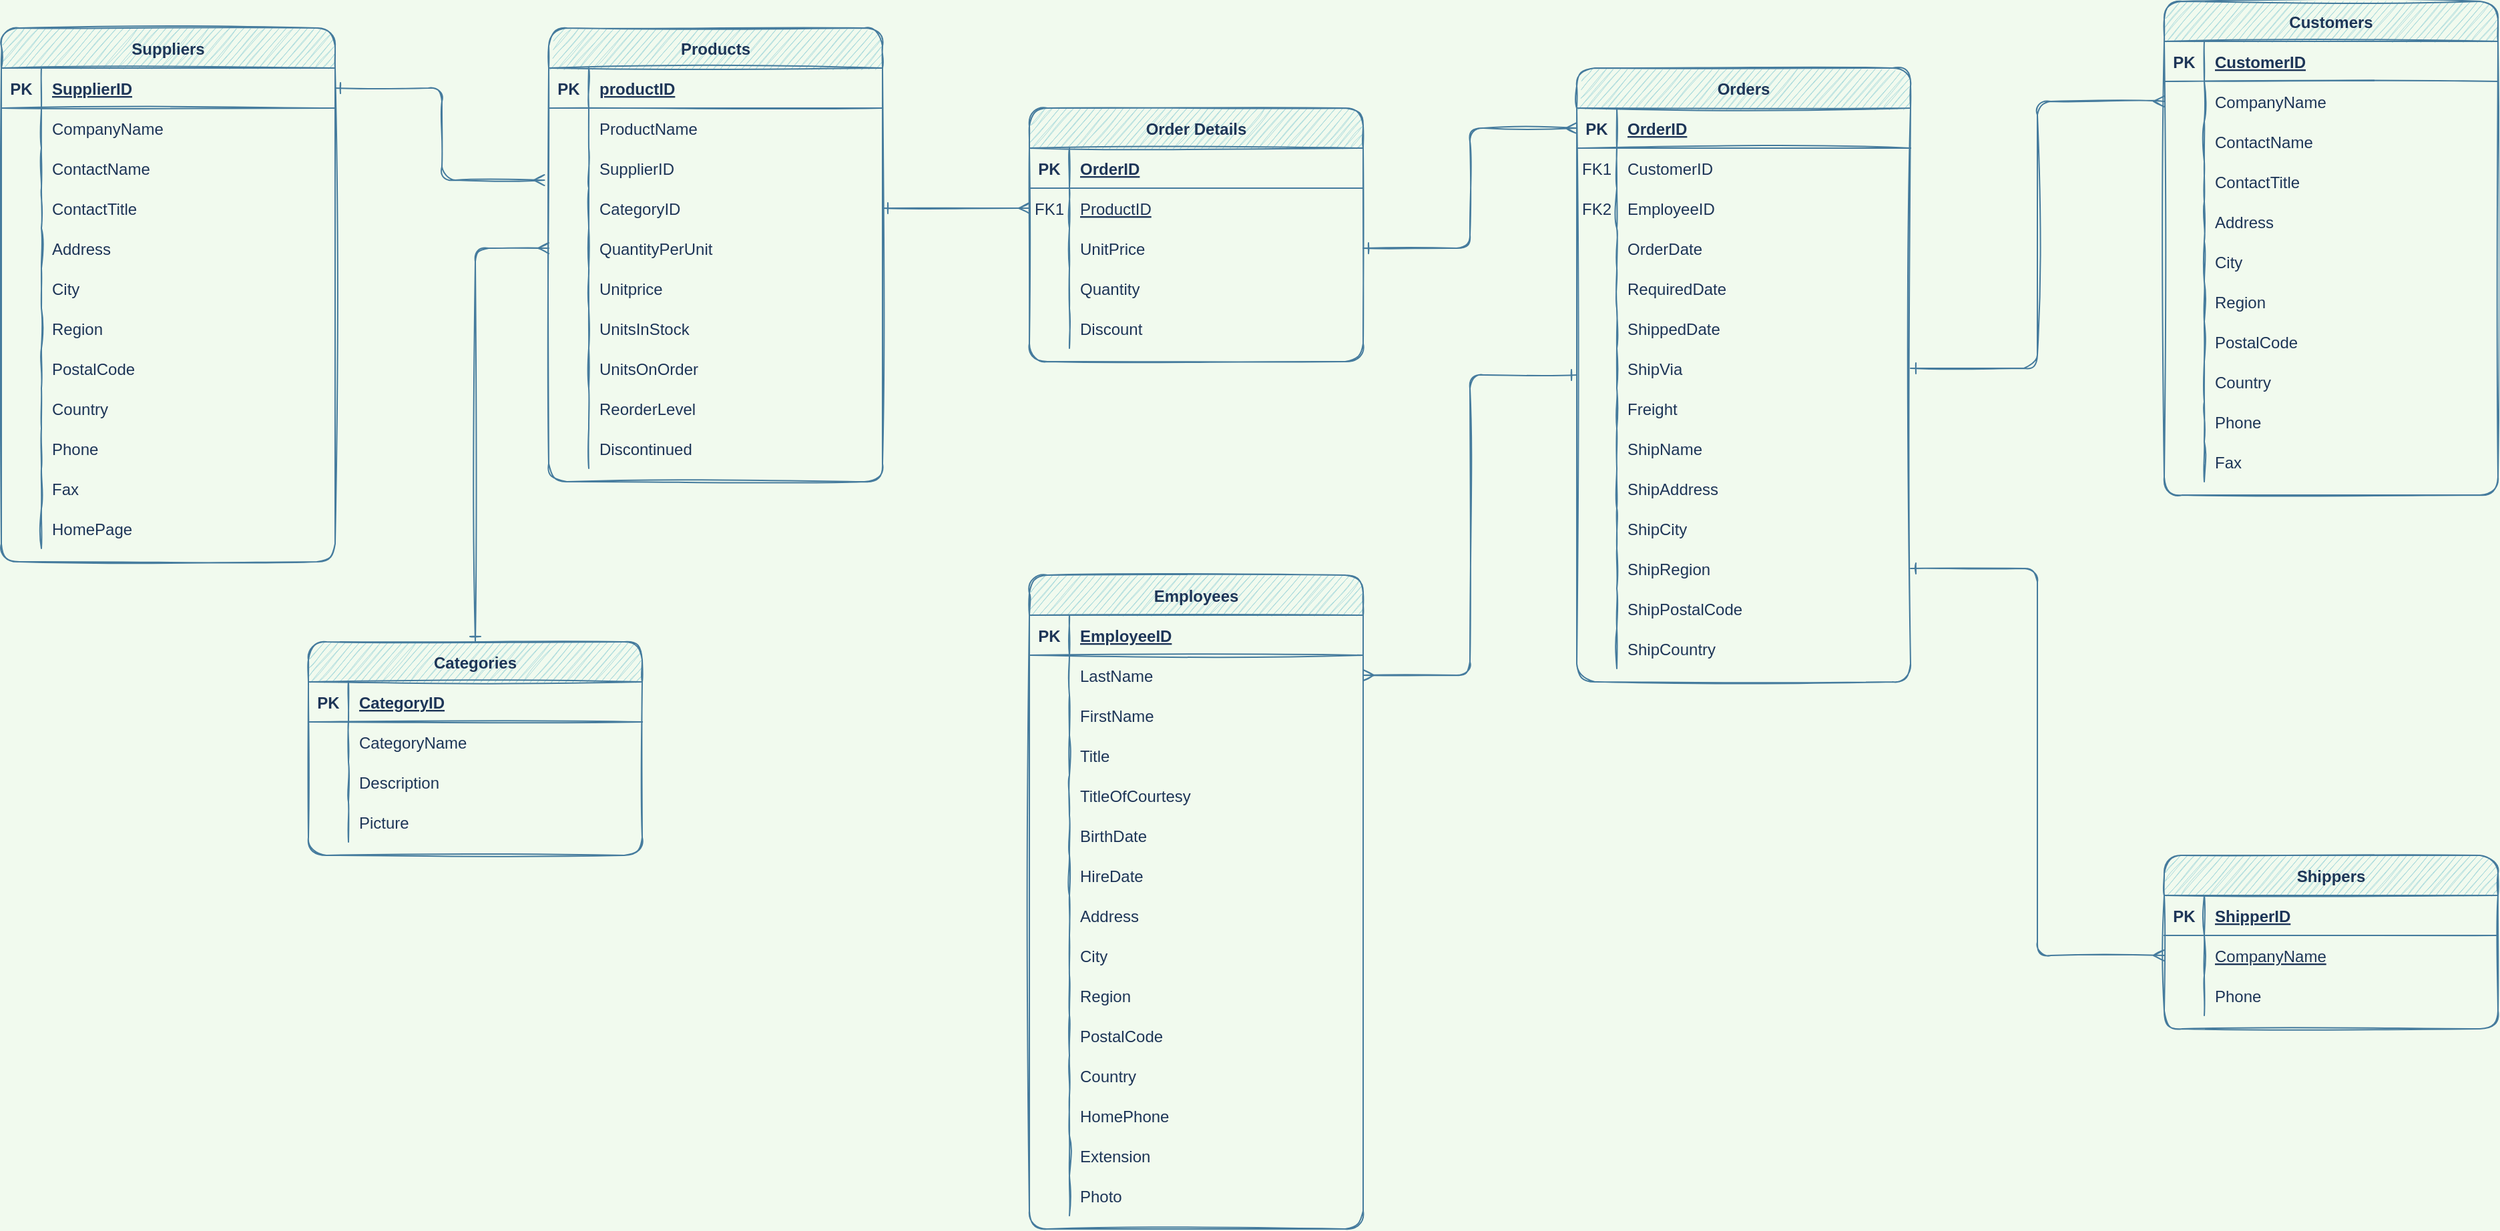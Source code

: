<mxfile version="14.4.3" type="github">
  <diagram id="R2lEEEUBdFMjLlhIrx00" name="Page-1">
    <mxGraphModel dx="2485" dy="1008" grid="1" gridSize="10" guides="1" tooltips="1" connect="1" arrows="1" fold="1" page="1" pageScale="1" pageWidth="850" pageHeight="1100" background="#F1FAEE" math="0" shadow="0" extFonts="Permanent Marker^https://fonts.googleapis.com/css?family=Permanent+Marker">
      <root>
        <mxCell id="0" />
        <mxCell id="1" parent="0" />
        <mxCell id="C-vyLk0tnHw3VtMMgP7b-2" value="Products" style="shape=table;startSize=30;container=1;collapsible=1;childLayout=tableLayout;fixedRows=1;rowLines=0;fontStyle=1;align=center;resizeLast=1;fillColor=#A8DADC;strokeColor=#457B9D;fontColor=#1D3557;sketch=1;rounded=1;" parent="1" vertex="1">
          <mxGeometry x="490" y="90" width="250" height="340" as="geometry" />
        </mxCell>
        <mxCell id="C-vyLk0tnHw3VtMMgP7b-3" value="" style="shape=partialRectangle;collapsible=0;dropTarget=0;pointerEvents=0;fillColor=none;points=[[0,0.5],[1,0.5]];portConstraint=eastwest;top=0;left=0;right=0;bottom=1;strokeColor=#457B9D;fontColor=#1D3557;sketch=1;rounded=1;" parent="C-vyLk0tnHw3VtMMgP7b-2" vertex="1">
          <mxGeometry y="30" width="250" height="30" as="geometry" />
        </mxCell>
        <mxCell id="C-vyLk0tnHw3VtMMgP7b-4" value="PK" style="shape=partialRectangle;overflow=hidden;connectable=0;fillColor=none;top=0;left=0;bottom=0;right=0;fontStyle=1;strokeColor=#457B9D;fontColor=#1D3557;sketch=1;rounded=1;" parent="C-vyLk0tnHw3VtMMgP7b-3" vertex="1">
          <mxGeometry width="30" height="30" as="geometry" />
        </mxCell>
        <mxCell id="C-vyLk0tnHw3VtMMgP7b-5" value="productID" style="shape=partialRectangle;overflow=hidden;connectable=0;fillColor=none;top=0;left=0;bottom=0;right=0;align=left;spacingLeft=6;fontStyle=5;strokeColor=#457B9D;fontColor=#1D3557;sketch=1;rounded=1;" parent="C-vyLk0tnHw3VtMMgP7b-3" vertex="1">
          <mxGeometry x="30" width="220" height="30" as="geometry" />
        </mxCell>
        <mxCell id="C-vyLk0tnHw3VtMMgP7b-6" value="" style="shape=partialRectangle;collapsible=0;dropTarget=0;pointerEvents=0;fillColor=none;points=[[0,0.5],[1,0.5]];portConstraint=eastwest;top=0;left=0;right=0;bottom=0;strokeColor=#457B9D;fontColor=#1D3557;sketch=1;rounded=1;" parent="C-vyLk0tnHw3VtMMgP7b-2" vertex="1">
          <mxGeometry y="60" width="250" height="30" as="geometry" />
        </mxCell>
        <mxCell id="C-vyLk0tnHw3VtMMgP7b-7" value="" style="shape=partialRectangle;overflow=hidden;connectable=0;fillColor=none;top=0;left=0;bottom=0;right=0;strokeColor=#457B9D;fontColor=#1D3557;sketch=1;rounded=1;" parent="C-vyLk0tnHw3VtMMgP7b-6" vertex="1">
          <mxGeometry width="30" height="30" as="geometry" />
        </mxCell>
        <mxCell id="C-vyLk0tnHw3VtMMgP7b-8" value="ProductName" style="shape=partialRectangle;overflow=hidden;connectable=0;fillColor=none;top=0;left=0;bottom=0;right=0;align=left;spacingLeft=6;strokeColor=#457B9D;fontColor=#1D3557;sketch=1;rounded=1;" parent="C-vyLk0tnHw3VtMMgP7b-6" vertex="1">
          <mxGeometry x="30" width="220" height="30" as="geometry" />
        </mxCell>
        <mxCell id="C-vyLk0tnHw3VtMMgP7b-9" value="" style="shape=partialRectangle;collapsible=0;dropTarget=0;pointerEvents=0;fillColor=none;points=[[0,0.5],[1,0.5]];portConstraint=eastwest;top=0;left=0;right=0;bottom=0;strokeColor=#457B9D;fontColor=#1D3557;sketch=1;rounded=1;" parent="C-vyLk0tnHw3VtMMgP7b-2" vertex="1">
          <mxGeometry y="90" width="250" height="30" as="geometry" />
        </mxCell>
        <mxCell id="C-vyLk0tnHw3VtMMgP7b-10" value="" style="shape=partialRectangle;overflow=hidden;connectable=0;fillColor=none;top=0;left=0;bottom=0;right=0;strokeColor=#457B9D;fontColor=#1D3557;sketch=1;rounded=1;" parent="C-vyLk0tnHw3VtMMgP7b-9" vertex="1">
          <mxGeometry width="30" height="30" as="geometry" />
        </mxCell>
        <mxCell id="C-vyLk0tnHw3VtMMgP7b-11" value="SupplierID" style="shape=partialRectangle;overflow=hidden;connectable=0;fillColor=none;top=0;left=0;bottom=0;right=0;align=left;spacingLeft=6;strokeColor=#457B9D;fontColor=#1D3557;sketch=1;rounded=1;" parent="C-vyLk0tnHw3VtMMgP7b-9" vertex="1">
          <mxGeometry x="30" width="220" height="30" as="geometry" />
        </mxCell>
        <mxCell id="Tjg_Unt-070kAlrTjbmW-53" value="" style="shape=partialRectangle;collapsible=0;dropTarget=0;pointerEvents=0;fillColor=none;points=[[0,0.5],[1,0.5]];portConstraint=eastwest;top=0;left=0;right=0;bottom=0;strokeColor=#457B9D;fontColor=#1D3557;sketch=1;rounded=1;" vertex="1" parent="C-vyLk0tnHw3VtMMgP7b-2">
          <mxGeometry y="120" width="250" height="30" as="geometry" />
        </mxCell>
        <mxCell id="Tjg_Unt-070kAlrTjbmW-54" value="" style="shape=partialRectangle;overflow=hidden;connectable=0;fillColor=none;top=0;left=0;bottom=0;right=0;strokeColor=#457B9D;fontColor=#1D3557;sketch=1;rounded=1;" vertex="1" parent="Tjg_Unt-070kAlrTjbmW-53">
          <mxGeometry width="30" height="30" as="geometry" />
        </mxCell>
        <mxCell id="Tjg_Unt-070kAlrTjbmW-55" value="CategoryID" style="shape=partialRectangle;overflow=hidden;connectable=0;fillColor=none;top=0;left=0;bottom=0;right=0;align=left;spacingLeft=6;strokeColor=#457B9D;fontColor=#1D3557;sketch=1;rounded=1;" vertex="1" parent="Tjg_Unt-070kAlrTjbmW-53">
          <mxGeometry x="30" width="220" height="30" as="geometry" />
        </mxCell>
        <mxCell id="Tjg_Unt-070kAlrTjbmW-56" value="" style="shape=partialRectangle;collapsible=0;dropTarget=0;pointerEvents=0;fillColor=none;points=[[0,0.5],[1,0.5]];portConstraint=eastwest;top=0;left=0;right=0;bottom=0;strokeColor=#457B9D;fontColor=#1D3557;sketch=1;rounded=1;" vertex="1" parent="C-vyLk0tnHw3VtMMgP7b-2">
          <mxGeometry y="150" width="250" height="30" as="geometry" />
        </mxCell>
        <mxCell id="Tjg_Unt-070kAlrTjbmW-57" value="" style="shape=partialRectangle;overflow=hidden;connectable=0;fillColor=none;top=0;left=0;bottom=0;right=0;strokeColor=#457B9D;fontColor=#1D3557;sketch=1;rounded=1;" vertex="1" parent="Tjg_Unt-070kAlrTjbmW-56">
          <mxGeometry width="30" height="30" as="geometry" />
        </mxCell>
        <mxCell id="Tjg_Unt-070kAlrTjbmW-58" value="QuantityPerUnit" style="shape=partialRectangle;overflow=hidden;connectable=0;fillColor=none;top=0;left=0;bottom=0;right=0;align=left;spacingLeft=6;strokeColor=#457B9D;fontColor=#1D3557;sketch=1;rounded=1;" vertex="1" parent="Tjg_Unt-070kAlrTjbmW-56">
          <mxGeometry x="30" width="220" height="30" as="geometry" />
        </mxCell>
        <mxCell id="Tjg_Unt-070kAlrTjbmW-59" value="" style="shape=partialRectangle;collapsible=0;dropTarget=0;pointerEvents=0;fillColor=none;points=[[0,0.5],[1,0.5]];portConstraint=eastwest;top=0;left=0;right=0;bottom=0;strokeColor=#457B9D;fontColor=#1D3557;sketch=1;rounded=1;" vertex="1" parent="C-vyLk0tnHw3VtMMgP7b-2">
          <mxGeometry y="180" width="250" height="30" as="geometry" />
        </mxCell>
        <mxCell id="Tjg_Unt-070kAlrTjbmW-60" value="" style="shape=partialRectangle;overflow=hidden;connectable=0;fillColor=none;top=0;left=0;bottom=0;right=0;strokeColor=#457B9D;fontColor=#1D3557;sketch=1;rounded=1;" vertex="1" parent="Tjg_Unt-070kAlrTjbmW-59">
          <mxGeometry width="30" height="30" as="geometry" />
        </mxCell>
        <mxCell id="Tjg_Unt-070kAlrTjbmW-61" value="Unitprice" style="shape=partialRectangle;overflow=hidden;connectable=0;fillColor=none;top=0;left=0;bottom=0;right=0;align=left;spacingLeft=6;strokeColor=#457B9D;fontColor=#1D3557;sketch=1;rounded=1;" vertex="1" parent="Tjg_Unt-070kAlrTjbmW-59">
          <mxGeometry x="30" width="220" height="30" as="geometry" />
        </mxCell>
        <mxCell id="Tjg_Unt-070kAlrTjbmW-62" value="" style="shape=partialRectangle;collapsible=0;dropTarget=0;pointerEvents=0;fillColor=none;points=[[0,0.5],[1,0.5]];portConstraint=eastwest;top=0;left=0;right=0;bottom=0;strokeColor=#457B9D;fontColor=#1D3557;sketch=1;rounded=1;" vertex="1" parent="C-vyLk0tnHw3VtMMgP7b-2">
          <mxGeometry y="210" width="250" height="30" as="geometry" />
        </mxCell>
        <mxCell id="Tjg_Unt-070kAlrTjbmW-63" value="" style="shape=partialRectangle;overflow=hidden;connectable=0;fillColor=none;top=0;left=0;bottom=0;right=0;strokeColor=#457B9D;fontColor=#1D3557;sketch=1;rounded=1;" vertex="1" parent="Tjg_Unt-070kAlrTjbmW-62">
          <mxGeometry width="30" height="30" as="geometry" />
        </mxCell>
        <mxCell id="Tjg_Unt-070kAlrTjbmW-64" value="UnitsInStock" style="shape=partialRectangle;overflow=hidden;connectable=0;fillColor=none;top=0;left=0;bottom=0;right=0;align=left;spacingLeft=6;strokeColor=#457B9D;fontColor=#1D3557;sketch=1;rounded=1;" vertex="1" parent="Tjg_Unt-070kAlrTjbmW-62">
          <mxGeometry x="30" width="220" height="30" as="geometry" />
        </mxCell>
        <mxCell id="Tjg_Unt-070kAlrTjbmW-65" value="" style="shape=partialRectangle;collapsible=0;dropTarget=0;pointerEvents=0;fillColor=none;points=[[0,0.5],[1,0.5]];portConstraint=eastwest;top=0;left=0;right=0;bottom=0;strokeColor=#457B9D;fontColor=#1D3557;sketch=1;rounded=1;" vertex="1" parent="C-vyLk0tnHw3VtMMgP7b-2">
          <mxGeometry y="240" width="250" height="30" as="geometry" />
        </mxCell>
        <mxCell id="Tjg_Unt-070kAlrTjbmW-66" value="" style="shape=partialRectangle;overflow=hidden;connectable=0;fillColor=none;top=0;left=0;bottom=0;right=0;strokeColor=#457B9D;fontColor=#1D3557;sketch=1;rounded=1;" vertex="1" parent="Tjg_Unt-070kAlrTjbmW-65">
          <mxGeometry width="30" height="30" as="geometry" />
        </mxCell>
        <mxCell id="Tjg_Unt-070kAlrTjbmW-67" value="UnitsOnOrder" style="shape=partialRectangle;overflow=hidden;connectable=0;fillColor=none;top=0;left=0;bottom=0;right=0;align=left;spacingLeft=6;strokeColor=#457B9D;fontColor=#1D3557;sketch=1;rounded=1;" vertex="1" parent="Tjg_Unt-070kAlrTjbmW-65">
          <mxGeometry x="30" width="220" height="30" as="geometry" />
        </mxCell>
        <mxCell id="Tjg_Unt-070kAlrTjbmW-68" value="" style="shape=partialRectangle;collapsible=0;dropTarget=0;pointerEvents=0;fillColor=none;points=[[0,0.5],[1,0.5]];portConstraint=eastwest;top=0;left=0;right=0;bottom=0;strokeColor=#457B9D;fontColor=#1D3557;sketch=1;rounded=1;" vertex="1" parent="C-vyLk0tnHw3VtMMgP7b-2">
          <mxGeometry y="270" width="250" height="30" as="geometry" />
        </mxCell>
        <mxCell id="Tjg_Unt-070kAlrTjbmW-69" value="" style="shape=partialRectangle;overflow=hidden;connectable=0;fillColor=none;top=0;left=0;bottom=0;right=0;strokeColor=#457B9D;fontColor=#1D3557;sketch=1;rounded=1;" vertex="1" parent="Tjg_Unt-070kAlrTjbmW-68">
          <mxGeometry width="30" height="30" as="geometry" />
        </mxCell>
        <mxCell id="Tjg_Unt-070kAlrTjbmW-70" value="ReorderLevel" style="shape=partialRectangle;overflow=hidden;connectable=0;fillColor=none;top=0;left=0;bottom=0;right=0;align=left;spacingLeft=6;strokeColor=#457B9D;fontColor=#1D3557;sketch=1;rounded=1;" vertex="1" parent="Tjg_Unt-070kAlrTjbmW-68">
          <mxGeometry x="30" width="220" height="30" as="geometry" />
        </mxCell>
        <mxCell id="Tjg_Unt-070kAlrTjbmW-71" value="" style="shape=partialRectangle;collapsible=0;dropTarget=0;pointerEvents=0;fillColor=none;points=[[0,0.5],[1,0.5]];portConstraint=eastwest;top=0;left=0;right=0;bottom=0;strokeColor=#457B9D;fontColor=#1D3557;sketch=1;rounded=1;" vertex="1" parent="C-vyLk0tnHw3VtMMgP7b-2">
          <mxGeometry y="300" width="250" height="30" as="geometry" />
        </mxCell>
        <mxCell id="Tjg_Unt-070kAlrTjbmW-72" value="" style="shape=partialRectangle;overflow=hidden;connectable=0;fillColor=none;top=0;left=0;bottom=0;right=0;strokeColor=#457B9D;fontColor=#1D3557;sketch=1;rounded=1;" vertex="1" parent="Tjg_Unt-070kAlrTjbmW-71">
          <mxGeometry width="30" height="30" as="geometry" />
        </mxCell>
        <mxCell id="Tjg_Unt-070kAlrTjbmW-73" value="Discontinued" style="shape=partialRectangle;overflow=hidden;connectable=0;fillColor=none;top=0;left=0;bottom=0;right=0;align=left;spacingLeft=6;strokeColor=#457B9D;fontColor=#1D3557;sketch=1;rounded=1;" vertex="1" parent="Tjg_Unt-070kAlrTjbmW-71">
          <mxGeometry x="30" width="220" height="30" as="geometry" />
        </mxCell>
        <mxCell id="Tjg_Unt-070kAlrTjbmW-79" style="edgeStyle=orthogonalEdgeStyle;orthogonalLoop=1;jettySize=auto;html=1;entryX=0;entryY=0.5;entryDx=0;entryDy=0;endArrow=ERmany;endFill=0;startArrow=ERone;startFill=0;strokeColor=#457B9D;fontColor=#1D3557;labelBackgroundColor=#F1FAEE;sketch=1;" edge="1" parent="1" source="C-vyLk0tnHw3VtMMgP7b-13" target="Tjg_Unt-070kAlrTjbmW-56">
          <mxGeometry relative="1" as="geometry" />
        </mxCell>
        <mxCell id="C-vyLk0tnHw3VtMMgP7b-13" value="Categories" style="shape=table;startSize=30;container=1;collapsible=1;childLayout=tableLayout;fixedRows=1;rowLines=0;fontStyle=1;align=center;resizeLast=1;fillColor=#A8DADC;strokeColor=#457B9D;fontColor=#1D3557;sketch=1;rounded=1;" parent="1" vertex="1">
          <mxGeometry x="310" y="550" width="250" height="160" as="geometry" />
        </mxCell>
        <mxCell id="C-vyLk0tnHw3VtMMgP7b-14" value="" style="shape=partialRectangle;collapsible=0;dropTarget=0;pointerEvents=0;fillColor=none;points=[[0,0.5],[1,0.5]];portConstraint=eastwest;top=0;left=0;right=0;bottom=1;strokeColor=#457B9D;fontColor=#1D3557;sketch=1;rounded=1;" parent="C-vyLk0tnHw3VtMMgP7b-13" vertex="1">
          <mxGeometry y="30" width="250" height="30" as="geometry" />
        </mxCell>
        <mxCell id="C-vyLk0tnHw3VtMMgP7b-15" value="PK" style="shape=partialRectangle;overflow=hidden;connectable=0;fillColor=none;top=0;left=0;bottom=0;right=0;fontStyle=1;strokeColor=#457B9D;fontColor=#1D3557;sketch=1;rounded=1;" parent="C-vyLk0tnHw3VtMMgP7b-14" vertex="1">
          <mxGeometry width="30" height="30" as="geometry" />
        </mxCell>
        <mxCell id="C-vyLk0tnHw3VtMMgP7b-16" value="CategoryID" style="shape=partialRectangle;overflow=hidden;connectable=0;fillColor=none;top=0;left=0;bottom=0;right=0;align=left;spacingLeft=6;fontStyle=5;strokeColor=#457B9D;fontColor=#1D3557;sketch=1;rounded=1;" parent="C-vyLk0tnHw3VtMMgP7b-14" vertex="1">
          <mxGeometry x="30" width="220" height="30" as="geometry" />
        </mxCell>
        <mxCell id="C-vyLk0tnHw3VtMMgP7b-17" value="" style="shape=partialRectangle;collapsible=0;dropTarget=0;pointerEvents=0;fillColor=none;points=[[0,0.5],[1,0.5]];portConstraint=eastwest;top=0;left=0;right=0;bottom=0;strokeColor=#457B9D;fontColor=#1D3557;sketch=1;rounded=1;" parent="C-vyLk0tnHw3VtMMgP7b-13" vertex="1">
          <mxGeometry y="60" width="250" height="30" as="geometry" />
        </mxCell>
        <mxCell id="C-vyLk0tnHw3VtMMgP7b-18" value="" style="shape=partialRectangle;overflow=hidden;connectable=0;fillColor=none;top=0;left=0;bottom=0;right=0;strokeColor=#457B9D;fontColor=#1D3557;sketch=1;rounded=1;" parent="C-vyLk0tnHw3VtMMgP7b-17" vertex="1">
          <mxGeometry width="30" height="30" as="geometry" />
        </mxCell>
        <mxCell id="C-vyLk0tnHw3VtMMgP7b-19" value="CategoryName" style="shape=partialRectangle;overflow=hidden;connectable=0;fillColor=none;top=0;left=0;bottom=0;right=0;align=left;spacingLeft=6;strokeColor=#457B9D;fontColor=#1D3557;sketch=1;rounded=1;" parent="C-vyLk0tnHw3VtMMgP7b-17" vertex="1">
          <mxGeometry x="30" width="220" height="30" as="geometry" />
        </mxCell>
        <mxCell id="C-vyLk0tnHw3VtMMgP7b-20" value="" style="shape=partialRectangle;collapsible=0;dropTarget=0;pointerEvents=0;fillColor=none;points=[[0,0.5],[1,0.5]];portConstraint=eastwest;top=0;left=0;right=0;bottom=0;strokeColor=#457B9D;fontColor=#1D3557;sketch=1;rounded=1;" parent="C-vyLk0tnHw3VtMMgP7b-13" vertex="1">
          <mxGeometry y="90" width="250" height="30" as="geometry" />
        </mxCell>
        <mxCell id="C-vyLk0tnHw3VtMMgP7b-21" value="" style="shape=partialRectangle;overflow=hidden;connectable=0;fillColor=none;top=0;left=0;bottom=0;right=0;strokeColor=#457B9D;fontColor=#1D3557;sketch=1;rounded=1;" parent="C-vyLk0tnHw3VtMMgP7b-20" vertex="1">
          <mxGeometry width="30" height="30" as="geometry" />
        </mxCell>
        <mxCell id="C-vyLk0tnHw3VtMMgP7b-22" value="Description" style="shape=partialRectangle;overflow=hidden;connectable=0;fillColor=none;top=0;left=0;bottom=0;right=0;align=left;spacingLeft=6;strokeColor=#457B9D;fontColor=#1D3557;sketch=1;rounded=1;" parent="C-vyLk0tnHw3VtMMgP7b-20" vertex="1">
          <mxGeometry x="30" width="220" height="30" as="geometry" />
        </mxCell>
        <mxCell id="Tjg_Unt-070kAlrTjbmW-74" value="" style="shape=partialRectangle;collapsible=0;dropTarget=0;pointerEvents=0;fillColor=none;points=[[0,0.5],[1,0.5]];portConstraint=eastwest;top=0;left=0;right=0;bottom=0;strokeColor=#457B9D;fontColor=#1D3557;sketch=1;rounded=1;" vertex="1" parent="C-vyLk0tnHw3VtMMgP7b-13">
          <mxGeometry y="120" width="250" height="30" as="geometry" />
        </mxCell>
        <mxCell id="Tjg_Unt-070kAlrTjbmW-75" value="" style="shape=partialRectangle;overflow=hidden;connectable=0;fillColor=none;top=0;left=0;bottom=0;right=0;strokeColor=#457B9D;fontColor=#1D3557;sketch=1;rounded=1;" vertex="1" parent="Tjg_Unt-070kAlrTjbmW-74">
          <mxGeometry width="30" height="30" as="geometry" />
        </mxCell>
        <mxCell id="Tjg_Unt-070kAlrTjbmW-76" value="Picture" style="shape=partialRectangle;overflow=hidden;connectable=0;fillColor=none;top=0;left=0;bottom=0;right=0;align=left;spacingLeft=6;strokeColor=#457B9D;fontColor=#1D3557;sketch=1;rounded=1;" vertex="1" parent="Tjg_Unt-070kAlrTjbmW-74">
          <mxGeometry x="30" width="220" height="30" as="geometry" />
        </mxCell>
        <mxCell id="C-vyLk0tnHw3VtMMgP7b-23" value="Suppliers" style="shape=table;startSize=30;container=1;collapsible=1;childLayout=tableLayout;fixedRows=1;rowLines=0;fontStyle=1;align=center;resizeLast=1;fillColor=#A8DADC;strokeColor=#457B9D;fontColor=#1D3557;sketch=1;rounded=1;" parent="1" vertex="1">
          <mxGeometry x="80" y="90" width="250" height="400" as="geometry" />
        </mxCell>
        <mxCell id="C-vyLk0tnHw3VtMMgP7b-24" value="" style="shape=partialRectangle;collapsible=0;dropTarget=0;pointerEvents=0;fillColor=none;points=[[0,0.5],[1,0.5]];portConstraint=eastwest;top=0;left=0;right=0;bottom=1;strokeColor=#457B9D;fontColor=#1D3557;sketch=1;rounded=1;" parent="C-vyLk0tnHw3VtMMgP7b-23" vertex="1">
          <mxGeometry y="30" width="250" height="30" as="geometry" />
        </mxCell>
        <mxCell id="C-vyLk0tnHw3VtMMgP7b-25" value="PK" style="shape=partialRectangle;overflow=hidden;connectable=0;fillColor=none;top=0;left=0;bottom=0;right=0;fontStyle=1;strokeColor=#457B9D;fontColor=#1D3557;sketch=1;rounded=1;" parent="C-vyLk0tnHw3VtMMgP7b-24" vertex="1">
          <mxGeometry width="30" height="30" as="geometry" />
        </mxCell>
        <mxCell id="C-vyLk0tnHw3VtMMgP7b-26" value="SupplierID" style="shape=partialRectangle;overflow=hidden;connectable=0;fillColor=none;top=0;left=0;bottom=0;right=0;align=left;spacingLeft=6;fontStyle=5;strokeColor=#457B9D;fontColor=#1D3557;sketch=1;rounded=1;" parent="C-vyLk0tnHw3VtMMgP7b-24" vertex="1">
          <mxGeometry x="30" width="220" height="30" as="geometry" />
        </mxCell>
        <mxCell id="C-vyLk0tnHw3VtMMgP7b-27" value="" style="shape=partialRectangle;collapsible=0;dropTarget=0;pointerEvents=0;fillColor=none;points=[[0,0.5],[1,0.5]];portConstraint=eastwest;top=0;left=0;right=0;bottom=0;strokeColor=#457B9D;fontColor=#1D3557;sketch=1;rounded=1;" parent="C-vyLk0tnHw3VtMMgP7b-23" vertex="1">
          <mxGeometry y="60" width="250" height="30" as="geometry" />
        </mxCell>
        <mxCell id="C-vyLk0tnHw3VtMMgP7b-28" value="" style="shape=partialRectangle;overflow=hidden;connectable=0;fillColor=none;top=0;left=0;bottom=0;right=0;strokeColor=#457B9D;fontColor=#1D3557;sketch=1;rounded=1;" parent="C-vyLk0tnHw3VtMMgP7b-27" vertex="1">
          <mxGeometry width="30" height="30" as="geometry" />
        </mxCell>
        <mxCell id="C-vyLk0tnHw3VtMMgP7b-29" value="CompanyName" style="shape=partialRectangle;overflow=hidden;connectable=0;fillColor=none;top=0;left=0;bottom=0;right=0;align=left;spacingLeft=6;strokeColor=#457B9D;fontColor=#1D3557;sketch=1;rounded=1;" parent="C-vyLk0tnHw3VtMMgP7b-27" vertex="1">
          <mxGeometry x="30" width="220" height="30" as="geometry" />
        </mxCell>
        <mxCell id="Tjg_Unt-070kAlrTjbmW-4" value="" style="shape=partialRectangle;collapsible=0;dropTarget=0;pointerEvents=0;fillColor=none;points=[[0,0.5],[1,0.5]];portConstraint=eastwest;top=0;left=0;right=0;bottom=0;strokeColor=#457B9D;fontColor=#1D3557;sketch=1;rounded=1;" vertex="1" parent="C-vyLk0tnHw3VtMMgP7b-23">
          <mxGeometry y="90" width="250" height="30" as="geometry" />
        </mxCell>
        <mxCell id="Tjg_Unt-070kAlrTjbmW-5" value="" style="shape=partialRectangle;overflow=hidden;connectable=0;fillColor=none;top=0;left=0;bottom=0;right=0;strokeColor=#457B9D;fontColor=#1D3557;sketch=1;rounded=1;" vertex="1" parent="Tjg_Unt-070kAlrTjbmW-4">
          <mxGeometry width="30" height="30" as="geometry" />
        </mxCell>
        <mxCell id="Tjg_Unt-070kAlrTjbmW-6" value="ContactName" style="shape=partialRectangle;overflow=hidden;connectable=0;fillColor=none;top=0;left=0;bottom=0;right=0;align=left;spacingLeft=6;strokeColor=#457B9D;fontColor=#1D3557;sketch=1;rounded=1;" vertex="1" parent="Tjg_Unt-070kAlrTjbmW-4">
          <mxGeometry x="30" width="220" height="30" as="geometry" />
        </mxCell>
        <mxCell id="Tjg_Unt-070kAlrTjbmW-7" value="" style="shape=partialRectangle;collapsible=0;dropTarget=0;pointerEvents=0;fillColor=none;points=[[0,0.5],[1,0.5]];portConstraint=eastwest;top=0;left=0;right=0;bottom=0;strokeColor=#457B9D;fontColor=#1D3557;sketch=1;rounded=1;" vertex="1" parent="C-vyLk0tnHw3VtMMgP7b-23">
          <mxGeometry y="120" width="250" height="30" as="geometry" />
        </mxCell>
        <mxCell id="Tjg_Unt-070kAlrTjbmW-8" value="" style="shape=partialRectangle;overflow=hidden;connectable=0;fillColor=none;top=0;left=0;bottom=0;right=0;strokeColor=#457B9D;fontColor=#1D3557;sketch=1;rounded=1;" vertex="1" parent="Tjg_Unt-070kAlrTjbmW-7">
          <mxGeometry width="30" height="30" as="geometry" />
        </mxCell>
        <mxCell id="Tjg_Unt-070kAlrTjbmW-9" value="ContactTitle" style="shape=partialRectangle;overflow=hidden;connectable=0;fillColor=none;top=0;left=0;bottom=0;right=0;align=left;spacingLeft=6;strokeColor=#457B9D;fontColor=#1D3557;sketch=1;rounded=1;" vertex="1" parent="Tjg_Unt-070kAlrTjbmW-7">
          <mxGeometry x="30" width="220" height="30" as="geometry" />
        </mxCell>
        <mxCell id="Tjg_Unt-070kAlrTjbmW-10" value="" style="shape=partialRectangle;collapsible=0;dropTarget=0;pointerEvents=0;fillColor=none;points=[[0,0.5],[1,0.5]];portConstraint=eastwest;top=0;left=0;right=0;bottom=0;strokeColor=#457B9D;fontColor=#1D3557;sketch=1;rounded=1;" vertex="1" parent="C-vyLk0tnHw3VtMMgP7b-23">
          <mxGeometry y="150" width="250" height="30" as="geometry" />
        </mxCell>
        <mxCell id="Tjg_Unt-070kAlrTjbmW-11" value="" style="shape=partialRectangle;overflow=hidden;connectable=0;fillColor=none;top=0;left=0;bottom=0;right=0;strokeColor=#457B9D;fontColor=#1D3557;sketch=1;rounded=1;" vertex="1" parent="Tjg_Unt-070kAlrTjbmW-10">
          <mxGeometry width="30" height="30" as="geometry" />
        </mxCell>
        <mxCell id="Tjg_Unt-070kAlrTjbmW-12" value="Address" style="shape=partialRectangle;overflow=hidden;connectable=0;fillColor=none;top=0;left=0;bottom=0;right=0;align=left;spacingLeft=6;strokeColor=#457B9D;fontColor=#1D3557;sketch=1;rounded=1;" vertex="1" parent="Tjg_Unt-070kAlrTjbmW-10">
          <mxGeometry x="30" width="220" height="30" as="geometry" />
        </mxCell>
        <mxCell id="Tjg_Unt-070kAlrTjbmW-13" value="" style="shape=partialRectangle;collapsible=0;dropTarget=0;pointerEvents=0;fillColor=none;points=[[0,0.5],[1,0.5]];portConstraint=eastwest;top=0;left=0;right=0;bottom=0;strokeColor=#457B9D;fontColor=#1D3557;sketch=1;rounded=1;" vertex="1" parent="C-vyLk0tnHw3VtMMgP7b-23">
          <mxGeometry y="180" width="250" height="30" as="geometry" />
        </mxCell>
        <mxCell id="Tjg_Unt-070kAlrTjbmW-14" value="&#xa;&#xa;&lt;span style=&quot;color: rgb(57, 60, 86); font-family: helvetica; font-size: 12px; font-style: italic; font-weight: 400; letter-spacing: normal; text-align: center; text-indent: 0px; text-transform: none; word-spacing: 0px; background-color: rgb(248, 249, 250); display: inline; float: none;&quot;&gt;Suppliers&lt;/span&gt;&#xa;&#xa;" style="shape=partialRectangle;overflow=hidden;connectable=0;fillColor=none;top=0;left=0;bottom=0;right=0;strokeColor=#457B9D;fontColor=#1D3557;sketch=1;rounded=1;" vertex="1" parent="Tjg_Unt-070kAlrTjbmW-13">
          <mxGeometry width="30" height="30" as="geometry" />
        </mxCell>
        <mxCell id="Tjg_Unt-070kAlrTjbmW-15" value="City" style="shape=partialRectangle;overflow=hidden;connectable=0;fillColor=none;top=0;left=0;bottom=0;right=0;align=left;spacingLeft=6;strokeColor=#457B9D;fontColor=#1D3557;sketch=1;rounded=1;" vertex="1" parent="Tjg_Unt-070kAlrTjbmW-13">
          <mxGeometry x="30" width="220" height="30" as="geometry" />
        </mxCell>
        <mxCell id="Tjg_Unt-070kAlrTjbmW-35" value="" style="shape=partialRectangle;collapsible=0;dropTarget=0;pointerEvents=0;fillColor=none;points=[[0,0.5],[1,0.5]];portConstraint=eastwest;top=0;left=0;right=0;bottom=0;strokeColor=#457B9D;fontColor=#1D3557;sketch=1;rounded=1;" vertex="1" parent="C-vyLk0tnHw3VtMMgP7b-23">
          <mxGeometry y="210" width="250" height="30" as="geometry" />
        </mxCell>
        <mxCell id="Tjg_Unt-070kAlrTjbmW-36" value="&#xa;&#xa;&lt;span style=&quot;color: rgb(57, 60, 86); font-family: helvetica; font-size: 12px; font-style: italic; font-weight: 400; letter-spacing: normal; text-align: center; text-indent: 0px; text-transform: none; word-spacing: 0px; background-color: rgb(248, 249, 250); display: inline; float: none;&quot;&gt;Suppliers&lt;/span&gt;&#xa;&#xa;" style="shape=partialRectangle;overflow=hidden;connectable=0;fillColor=none;top=0;left=0;bottom=0;right=0;strokeColor=#457B9D;fontColor=#1D3557;sketch=1;rounded=1;" vertex="1" parent="Tjg_Unt-070kAlrTjbmW-35">
          <mxGeometry width="30" height="30" as="geometry" />
        </mxCell>
        <mxCell id="Tjg_Unt-070kAlrTjbmW-37" value="Region" style="shape=partialRectangle;overflow=hidden;connectable=0;fillColor=none;top=0;left=0;bottom=0;right=0;align=left;spacingLeft=6;strokeColor=#457B9D;fontColor=#1D3557;sketch=1;rounded=1;" vertex="1" parent="Tjg_Unt-070kAlrTjbmW-35">
          <mxGeometry x="30" width="220" height="30" as="geometry" />
        </mxCell>
        <mxCell id="Tjg_Unt-070kAlrTjbmW-38" value="" style="shape=partialRectangle;collapsible=0;dropTarget=0;pointerEvents=0;fillColor=none;points=[[0,0.5],[1,0.5]];portConstraint=eastwest;top=0;left=0;right=0;bottom=0;strokeColor=#457B9D;fontColor=#1D3557;sketch=1;rounded=1;" vertex="1" parent="C-vyLk0tnHw3VtMMgP7b-23">
          <mxGeometry y="240" width="250" height="30" as="geometry" />
        </mxCell>
        <mxCell id="Tjg_Unt-070kAlrTjbmW-39" value="&#xa;&#xa;&lt;span style=&quot;color: rgb(57, 60, 86); font-family: helvetica; font-size: 12px; font-style: italic; font-weight: 400; letter-spacing: normal; text-align: center; text-indent: 0px; text-transform: none; word-spacing: 0px; background-color: rgb(248, 249, 250); display: inline; float: none;&quot;&gt;Suppliers&lt;/span&gt;&#xa;&#xa;" style="shape=partialRectangle;overflow=hidden;connectable=0;fillColor=none;top=0;left=0;bottom=0;right=0;strokeColor=#457B9D;fontColor=#1D3557;sketch=1;rounded=1;" vertex="1" parent="Tjg_Unt-070kAlrTjbmW-38">
          <mxGeometry width="30" height="30" as="geometry" />
        </mxCell>
        <mxCell id="Tjg_Unt-070kAlrTjbmW-40" value="PostalCode" style="shape=partialRectangle;overflow=hidden;connectable=0;fillColor=none;top=0;left=0;bottom=0;right=0;align=left;spacingLeft=6;strokeColor=#457B9D;fontColor=#1D3557;sketch=1;rounded=1;" vertex="1" parent="Tjg_Unt-070kAlrTjbmW-38">
          <mxGeometry x="30" width="220" height="30" as="geometry" />
        </mxCell>
        <mxCell id="Tjg_Unt-070kAlrTjbmW-41" value="" style="shape=partialRectangle;collapsible=0;dropTarget=0;pointerEvents=0;fillColor=none;points=[[0,0.5],[1,0.5]];portConstraint=eastwest;top=0;left=0;right=0;bottom=0;strokeColor=#457B9D;fontColor=#1D3557;sketch=1;rounded=1;" vertex="1" parent="C-vyLk0tnHw3VtMMgP7b-23">
          <mxGeometry y="270" width="250" height="30" as="geometry" />
        </mxCell>
        <mxCell id="Tjg_Unt-070kAlrTjbmW-42" value="&#xa;&#xa;&lt;span style=&quot;color: rgb(57, 60, 86); font-family: helvetica; font-size: 12px; font-style: italic; font-weight: 400; letter-spacing: normal; text-align: center; text-indent: 0px; text-transform: none; word-spacing: 0px; background-color: rgb(248, 249, 250); display: inline; float: none;&quot;&gt;Suppliers&lt;/span&gt;&#xa;&#xa;" style="shape=partialRectangle;overflow=hidden;connectable=0;fillColor=none;top=0;left=0;bottom=0;right=0;strokeColor=#457B9D;fontColor=#1D3557;sketch=1;rounded=1;" vertex="1" parent="Tjg_Unt-070kAlrTjbmW-41">
          <mxGeometry width="30" height="30" as="geometry" />
        </mxCell>
        <mxCell id="Tjg_Unt-070kAlrTjbmW-43" value="Country" style="shape=partialRectangle;overflow=hidden;connectable=0;fillColor=none;top=0;left=0;bottom=0;right=0;align=left;spacingLeft=6;strokeColor=#457B9D;fontColor=#1D3557;sketch=1;rounded=1;" vertex="1" parent="Tjg_Unt-070kAlrTjbmW-41">
          <mxGeometry x="30" width="220" height="30" as="geometry" />
        </mxCell>
        <mxCell id="Tjg_Unt-070kAlrTjbmW-44" value="" style="shape=partialRectangle;collapsible=0;dropTarget=0;pointerEvents=0;fillColor=none;points=[[0,0.5],[1,0.5]];portConstraint=eastwest;top=0;left=0;right=0;bottom=0;strokeColor=#457B9D;fontColor=#1D3557;sketch=1;rounded=1;" vertex="1" parent="C-vyLk0tnHw3VtMMgP7b-23">
          <mxGeometry y="300" width="250" height="30" as="geometry" />
        </mxCell>
        <mxCell id="Tjg_Unt-070kAlrTjbmW-45" value="&#xa;&#xa;&lt;span style=&quot;color: rgb(57, 60, 86); font-family: helvetica; font-size: 12px; font-style: italic; font-weight: 400; letter-spacing: normal; text-align: center; text-indent: 0px; text-transform: none; word-spacing: 0px; background-color: rgb(248, 249, 250); display: inline; float: none;&quot;&gt;Suppliers&lt;/span&gt;&#xa;&#xa;" style="shape=partialRectangle;overflow=hidden;connectable=0;fillColor=none;top=0;left=0;bottom=0;right=0;strokeColor=#457B9D;fontColor=#1D3557;sketch=1;rounded=1;" vertex="1" parent="Tjg_Unt-070kAlrTjbmW-44">
          <mxGeometry width="30" height="30" as="geometry" />
        </mxCell>
        <mxCell id="Tjg_Unt-070kAlrTjbmW-46" value="Phone" style="shape=partialRectangle;overflow=hidden;connectable=0;fillColor=none;top=0;left=0;bottom=0;right=0;align=left;spacingLeft=6;strokeColor=#457B9D;fontColor=#1D3557;sketch=1;rounded=1;" vertex="1" parent="Tjg_Unt-070kAlrTjbmW-44">
          <mxGeometry x="30" width="220" height="30" as="geometry" />
        </mxCell>
        <mxCell id="Tjg_Unt-070kAlrTjbmW-47" value="" style="shape=partialRectangle;collapsible=0;dropTarget=0;pointerEvents=0;fillColor=none;points=[[0,0.5],[1,0.5]];portConstraint=eastwest;top=0;left=0;right=0;bottom=0;strokeColor=#457B9D;fontColor=#1D3557;sketch=1;rounded=1;" vertex="1" parent="C-vyLk0tnHw3VtMMgP7b-23">
          <mxGeometry y="330" width="250" height="30" as="geometry" />
        </mxCell>
        <mxCell id="Tjg_Unt-070kAlrTjbmW-48" value="&#xa;&#xa;&lt;span style=&quot;color: rgb(57, 60, 86); font-family: helvetica; font-size: 12px; font-style: italic; font-weight: 400; letter-spacing: normal; text-align: center; text-indent: 0px; text-transform: none; word-spacing: 0px; background-color: rgb(248, 249, 250); display: inline; float: none;&quot;&gt;Suppliers&lt;/span&gt;&#xa;&#xa;" style="shape=partialRectangle;overflow=hidden;connectable=0;fillColor=none;top=0;left=0;bottom=0;right=0;strokeColor=#457B9D;fontColor=#1D3557;sketch=1;rounded=1;" vertex="1" parent="Tjg_Unt-070kAlrTjbmW-47">
          <mxGeometry width="30" height="30" as="geometry" />
        </mxCell>
        <mxCell id="Tjg_Unt-070kAlrTjbmW-49" value="Fax" style="shape=partialRectangle;overflow=hidden;connectable=0;fillColor=none;top=0;left=0;bottom=0;right=0;align=left;spacingLeft=6;strokeColor=#457B9D;fontColor=#1D3557;sketch=1;rounded=1;" vertex="1" parent="Tjg_Unt-070kAlrTjbmW-47">
          <mxGeometry x="30" width="220" height="30" as="geometry" />
        </mxCell>
        <mxCell id="Tjg_Unt-070kAlrTjbmW-50" value="" style="shape=partialRectangle;collapsible=0;dropTarget=0;pointerEvents=0;fillColor=none;points=[[0,0.5],[1,0.5]];portConstraint=eastwest;top=0;left=0;right=0;bottom=0;strokeColor=#457B9D;fontColor=#1D3557;sketch=1;rounded=1;" vertex="1" parent="C-vyLk0tnHw3VtMMgP7b-23">
          <mxGeometry y="360" width="250" height="30" as="geometry" />
        </mxCell>
        <mxCell id="Tjg_Unt-070kAlrTjbmW-51" value="&#xa;&#xa;&lt;span style=&quot;color: rgb(57, 60, 86); font-family: helvetica; font-size: 12px; font-style: italic; font-weight: 400; letter-spacing: normal; text-align: center; text-indent: 0px; text-transform: none; word-spacing: 0px; background-color: rgb(248, 249, 250); display: inline; float: none;&quot;&gt;Suppliers&lt;/span&gt;&#xa;&#xa;" style="shape=partialRectangle;overflow=hidden;connectable=0;fillColor=none;top=0;left=0;bottom=0;right=0;strokeColor=#457B9D;fontColor=#1D3557;sketch=1;rounded=1;" vertex="1" parent="Tjg_Unt-070kAlrTjbmW-50">
          <mxGeometry width="30" height="30" as="geometry" />
        </mxCell>
        <mxCell id="Tjg_Unt-070kAlrTjbmW-52" value="HomePage" style="shape=partialRectangle;overflow=hidden;connectable=0;fillColor=none;top=0;left=0;bottom=0;right=0;align=left;spacingLeft=6;strokeColor=#457B9D;fontColor=#1D3557;sketch=1;rounded=1;" vertex="1" parent="Tjg_Unt-070kAlrTjbmW-50">
          <mxGeometry x="30" width="220" height="30" as="geometry" />
        </mxCell>
        <mxCell id="Tjg_Unt-070kAlrTjbmW-80" value="Order Details" style="shape=table;startSize=30;container=1;collapsible=1;childLayout=tableLayout;fixedRows=1;rowLines=0;fontStyle=1;align=center;resizeLast=1;fillColor=#A8DADC;strokeColor=#457B9D;fontColor=#1D3557;sketch=1;rounded=1;" vertex="1" parent="1">
          <mxGeometry x="850" y="150" width="250" height="190.0" as="geometry" />
        </mxCell>
        <mxCell id="Tjg_Unt-070kAlrTjbmW-81" value="" style="shape=partialRectangle;collapsible=0;dropTarget=0;pointerEvents=0;fillColor=none;points=[[0,0.5],[1,0.5]];portConstraint=eastwest;top=0;left=0;right=0;bottom=1;strokeColor=#457B9D;fontColor=#1D3557;sketch=1;rounded=1;" vertex="1" parent="Tjg_Unt-070kAlrTjbmW-80">
          <mxGeometry y="30" width="250" height="30" as="geometry" />
        </mxCell>
        <mxCell id="Tjg_Unt-070kAlrTjbmW-82" value="PK" style="shape=partialRectangle;overflow=hidden;connectable=0;fillColor=none;top=0;left=0;bottom=0;right=0;fontStyle=1;strokeColor=#457B9D;fontColor=#1D3557;sketch=1;rounded=1;" vertex="1" parent="Tjg_Unt-070kAlrTjbmW-81">
          <mxGeometry width="30" height="30" as="geometry" />
        </mxCell>
        <mxCell id="Tjg_Unt-070kAlrTjbmW-83" value="OrderID" style="shape=partialRectangle;overflow=hidden;connectable=0;fillColor=none;top=0;left=0;bottom=0;right=0;align=left;spacingLeft=6;fontStyle=5;strokeColor=#457B9D;fontColor=#1D3557;sketch=1;rounded=1;" vertex="1" parent="Tjg_Unt-070kAlrTjbmW-81">
          <mxGeometry x="30" width="220" height="30" as="geometry" />
        </mxCell>
        <mxCell id="Tjg_Unt-070kAlrTjbmW-84" value="" style="shape=partialRectangle;collapsible=0;dropTarget=0;pointerEvents=0;fillColor=none;points=[[0,0.5],[1,0.5]];portConstraint=eastwest;top=0;left=0;right=0;bottom=0;strokeColor=#457B9D;fontColor=#1D3557;sketch=1;rounded=1;" vertex="1" parent="Tjg_Unt-070kAlrTjbmW-80">
          <mxGeometry y="60" width="250" height="30" as="geometry" />
        </mxCell>
        <mxCell id="Tjg_Unt-070kAlrTjbmW-85" value="FK1" style="shape=partialRectangle;overflow=hidden;connectable=0;fillColor=none;top=0;left=0;bottom=0;right=0;strokeColor=#457B9D;fontColor=#1D3557;sketch=1;rounded=1;" vertex="1" parent="Tjg_Unt-070kAlrTjbmW-84">
          <mxGeometry width="30" height="30" as="geometry" />
        </mxCell>
        <mxCell id="Tjg_Unt-070kAlrTjbmW-86" value="ProductID" style="shape=partialRectangle;overflow=hidden;connectable=0;fillColor=none;top=0;left=0;bottom=0;right=0;align=left;spacingLeft=6;strokeColor=#457B9D;fontColor=#1D3557;fontStyle=4;sketch=1;rounded=1;" vertex="1" parent="Tjg_Unt-070kAlrTjbmW-84">
          <mxGeometry x="30" width="220" height="30" as="geometry" />
        </mxCell>
        <mxCell id="Tjg_Unt-070kAlrTjbmW-87" value="" style="shape=partialRectangle;collapsible=0;dropTarget=0;pointerEvents=0;fillColor=none;points=[[0,0.5],[1,0.5]];portConstraint=eastwest;top=0;left=0;right=0;bottom=0;strokeColor=#457B9D;fontColor=#1D3557;sketch=1;rounded=1;" vertex="1" parent="Tjg_Unt-070kAlrTjbmW-80">
          <mxGeometry y="90" width="250" height="30" as="geometry" />
        </mxCell>
        <mxCell id="Tjg_Unt-070kAlrTjbmW-88" value="" style="shape=partialRectangle;overflow=hidden;connectable=0;fillColor=none;top=0;left=0;bottom=0;right=0;strokeColor=#457B9D;fontColor=#1D3557;sketch=1;rounded=1;" vertex="1" parent="Tjg_Unt-070kAlrTjbmW-87">
          <mxGeometry width="30" height="30" as="geometry" />
        </mxCell>
        <mxCell id="Tjg_Unt-070kAlrTjbmW-89" value="UnitPrice" style="shape=partialRectangle;overflow=hidden;connectable=0;fillColor=none;top=0;left=0;bottom=0;right=0;align=left;spacingLeft=6;strokeColor=#457B9D;fontColor=#1D3557;sketch=1;rounded=1;" vertex="1" parent="Tjg_Unt-070kAlrTjbmW-87">
          <mxGeometry x="30" width="220" height="30" as="geometry" />
        </mxCell>
        <mxCell id="Tjg_Unt-070kAlrTjbmW-90" value="" style="shape=partialRectangle;collapsible=0;dropTarget=0;pointerEvents=0;fillColor=none;points=[[0,0.5],[1,0.5]];portConstraint=eastwest;top=0;left=0;right=0;bottom=0;strokeColor=#457B9D;fontColor=#1D3557;sketch=1;rounded=1;" vertex="1" parent="Tjg_Unt-070kAlrTjbmW-80">
          <mxGeometry y="120" width="250" height="30" as="geometry" />
        </mxCell>
        <mxCell id="Tjg_Unt-070kAlrTjbmW-91" value="" style="shape=partialRectangle;overflow=hidden;connectable=0;fillColor=none;top=0;left=0;bottom=0;right=0;strokeColor=#457B9D;fontColor=#1D3557;sketch=1;rounded=1;" vertex="1" parent="Tjg_Unt-070kAlrTjbmW-90">
          <mxGeometry width="30" height="30" as="geometry" />
        </mxCell>
        <mxCell id="Tjg_Unt-070kAlrTjbmW-92" value="Quantity" style="shape=partialRectangle;overflow=hidden;connectable=0;fillColor=none;top=0;left=0;bottom=0;right=0;align=left;spacingLeft=6;strokeColor=#457B9D;fontColor=#1D3557;sketch=1;rounded=1;" vertex="1" parent="Tjg_Unt-070kAlrTjbmW-90">
          <mxGeometry x="30" width="220" height="30" as="geometry" />
        </mxCell>
        <mxCell id="Tjg_Unt-070kAlrTjbmW-93" value="" style="shape=partialRectangle;collapsible=0;dropTarget=0;pointerEvents=0;fillColor=none;points=[[0,0.5],[1,0.5]];portConstraint=eastwest;top=0;left=0;right=0;bottom=0;strokeColor=#457B9D;fontColor=#1D3557;sketch=1;rounded=1;" vertex="1" parent="Tjg_Unt-070kAlrTjbmW-80">
          <mxGeometry y="150" width="250" height="30" as="geometry" />
        </mxCell>
        <mxCell id="Tjg_Unt-070kAlrTjbmW-94" value="" style="shape=partialRectangle;overflow=hidden;connectable=0;fillColor=none;top=0;left=0;bottom=0;right=0;strokeColor=#457B9D;fontColor=#1D3557;sketch=1;rounded=1;" vertex="1" parent="Tjg_Unt-070kAlrTjbmW-93">
          <mxGeometry width="30" height="30" as="geometry" />
        </mxCell>
        <mxCell id="Tjg_Unt-070kAlrTjbmW-95" value="Discount" style="shape=partialRectangle;overflow=hidden;connectable=0;fillColor=none;top=0;left=0;bottom=0;right=0;align=left;spacingLeft=6;strokeColor=#457B9D;fontColor=#1D3557;sketch=1;rounded=1;" vertex="1" parent="Tjg_Unt-070kAlrTjbmW-93">
          <mxGeometry x="30" width="220" height="30" as="geometry" />
        </mxCell>
        <mxCell id="Tjg_Unt-070kAlrTjbmW-109" value="Employees" style="shape=table;startSize=30;container=1;collapsible=1;childLayout=tableLayout;fixedRows=1;rowLines=0;fontStyle=1;align=center;resizeLast=1;fillColor=#A8DADC;strokeColor=#457B9D;fontColor=#1D3557;sketch=1;rounded=1;" vertex="1" parent="1">
          <mxGeometry x="850" y="500" width="250" height="490" as="geometry" />
        </mxCell>
        <mxCell id="Tjg_Unt-070kAlrTjbmW-110" value="" style="shape=partialRectangle;collapsible=0;dropTarget=0;pointerEvents=0;fillColor=none;points=[[0,0.5],[1,0.5]];portConstraint=eastwest;top=0;left=0;right=0;bottom=1;strokeColor=#457B9D;fontColor=#1D3557;sketch=1;rounded=1;" vertex="1" parent="Tjg_Unt-070kAlrTjbmW-109">
          <mxGeometry y="30" width="250" height="30" as="geometry" />
        </mxCell>
        <mxCell id="Tjg_Unt-070kAlrTjbmW-111" value="PK" style="shape=partialRectangle;overflow=hidden;connectable=0;fillColor=none;top=0;left=0;bottom=0;right=0;fontStyle=1;strokeColor=#457B9D;fontColor=#1D3557;sketch=1;rounded=1;" vertex="1" parent="Tjg_Unt-070kAlrTjbmW-110">
          <mxGeometry width="30" height="30" as="geometry" />
        </mxCell>
        <mxCell id="Tjg_Unt-070kAlrTjbmW-112" value="EmployeeID" style="shape=partialRectangle;overflow=hidden;connectable=0;fillColor=none;top=0;left=0;bottom=0;right=0;align=left;spacingLeft=6;fontStyle=5;strokeColor=#457B9D;fontColor=#1D3557;sketch=1;rounded=1;" vertex="1" parent="Tjg_Unt-070kAlrTjbmW-110">
          <mxGeometry x="30" width="220" height="30" as="geometry" />
        </mxCell>
        <mxCell id="Tjg_Unt-070kAlrTjbmW-113" value="" style="shape=partialRectangle;collapsible=0;dropTarget=0;pointerEvents=0;fillColor=none;points=[[0,0.5],[1,0.5]];portConstraint=eastwest;top=0;left=0;right=0;bottom=0;strokeColor=#457B9D;fontColor=#1D3557;sketch=1;rounded=1;" vertex="1" parent="Tjg_Unt-070kAlrTjbmW-109">
          <mxGeometry y="60" width="250" height="30" as="geometry" />
        </mxCell>
        <mxCell id="Tjg_Unt-070kAlrTjbmW-114" value="" style="shape=partialRectangle;overflow=hidden;connectable=0;fillColor=none;top=0;left=0;bottom=0;right=0;strokeColor=#457B9D;fontColor=#1D3557;sketch=1;rounded=1;" vertex="1" parent="Tjg_Unt-070kAlrTjbmW-113">
          <mxGeometry width="30" height="30" as="geometry" />
        </mxCell>
        <mxCell id="Tjg_Unt-070kAlrTjbmW-115" value="LastName" style="shape=partialRectangle;overflow=hidden;connectable=0;fillColor=none;top=0;left=0;bottom=0;right=0;align=left;spacingLeft=6;strokeColor=#457B9D;fontColor=#1D3557;sketch=1;rounded=1;" vertex="1" parent="Tjg_Unt-070kAlrTjbmW-113">
          <mxGeometry x="30" width="220" height="30" as="geometry" />
        </mxCell>
        <mxCell id="Tjg_Unt-070kAlrTjbmW-116" value="" style="shape=partialRectangle;collapsible=0;dropTarget=0;pointerEvents=0;fillColor=none;points=[[0,0.5],[1,0.5]];portConstraint=eastwest;top=0;left=0;right=0;bottom=0;strokeColor=#457B9D;fontColor=#1D3557;sketch=1;rounded=1;" vertex="1" parent="Tjg_Unt-070kAlrTjbmW-109">
          <mxGeometry y="90" width="250" height="30" as="geometry" />
        </mxCell>
        <mxCell id="Tjg_Unt-070kAlrTjbmW-117" value="" style="shape=partialRectangle;overflow=hidden;connectable=0;fillColor=none;top=0;left=0;bottom=0;right=0;strokeColor=#457B9D;fontColor=#1D3557;sketch=1;rounded=1;" vertex="1" parent="Tjg_Unt-070kAlrTjbmW-116">
          <mxGeometry width="30" height="30" as="geometry" />
        </mxCell>
        <mxCell id="Tjg_Unt-070kAlrTjbmW-118" value="FirstName" style="shape=partialRectangle;overflow=hidden;connectable=0;fillColor=none;top=0;left=0;bottom=0;right=0;align=left;spacingLeft=6;strokeColor=#457B9D;fontColor=#1D3557;sketch=1;rounded=1;" vertex="1" parent="Tjg_Unt-070kAlrTjbmW-116">
          <mxGeometry x="30" width="220" height="30" as="geometry" />
        </mxCell>
        <mxCell id="Tjg_Unt-070kAlrTjbmW-119" value="" style="shape=partialRectangle;collapsible=0;dropTarget=0;pointerEvents=0;fillColor=none;points=[[0,0.5],[1,0.5]];portConstraint=eastwest;top=0;left=0;right=0;bottom=0;strokeColor=#457B9D;fontColor=#1D3557;sketch=1;rounded=1;" vertex="1" parent="Tjg_Unt-070kAlrTjbmW-109">
          <mxGeometry y="120" width="250" height="30" as="geometry" />
        </mxCell>
        <mxCell id="Tjg_Unt-070kAlrTjbmW-120" value="" style="shape=partialRectangle;overflow=hidden;connectable=0;fillColor=none;top=0;left=0;bottom=0;right=0;strokeColor=#457B9D;fontColor=#1D3557;sketch=1;rounded=1;" vertex="1" parent="Tjg_Unt-070kAlrTjbmW-119">
          <mxGeometry width="30" height="30" as="geometry" />
        </mxCell>
        <mxCell id="Tjg_Unt-070kAlrTjbmW-121" value="Title" style="shape=partialRectangle;overflow=hidden;connectable=0;fillColor=none;top=0;left=0;bottom=0;right=0;align=left;spacingLeft=6;strokeColor=#457B9D;fontColor=#1D3557;sketch=1;rounded=1;" vertex="1" parent="Tjg_Unt-070kAlrTjbmW-119">
          <mxGeometry x="30" width="220" height="30" as="geometry" />
        </mxCell>
        <mxCell id="Tjg_Unt-070kAlrTjbmW-122" value="" style="shape=partialRectangle;collapsible=0;dropTarget=0;pointerEvents=0;fillColor=none;points=[[0,0.5],[1,0.5]];portConstraint=eastwest;top=0;left=0;right=0;bottom=0;strokeColor=#457B9D;fontColor=#1D3557;sketch=1;rounded=1;" vertex="1" parent="Tjg_Unt-070kAlrTjbmW-109">
          <mxGeometry y="150" width="250" height="30" as="geometry" />
        </mxCell>
        <mxCell id="Tjg_Unt-070kAlrTjbmW-123" value="" style="shape=partialRectangle;overflow=hidden;connectable=0;fillColor=none;top=0;left=0;bottom=0;right=0;strokeColor=#457B9D;fontColor=#1D3557;sketch=1;rounded=1;" vertex="1" parent="Tjg_Unt-070kAlrTjbmW-122">
          <mxGeometry width="30" height="30" as="geometry" />
        </mxCell>
        <mxCell id="Tjg_Unt-070kAlrTjbmW-124" value="TitleOfCourtesy" style="shape=partialRectangle;overflow=hidden;connectable=0;fillColor=none;top=0;left=0;bottom=0;right=0;align=left;spacingLeft=6;strokeColor=#457B9D;fontColor=#1D3557;sketch=1;rounded=1;" vertex="1" parent="Tjg_Unt-070kAlrTjbmW-122">
          <mxGeometry x="30" width="220" height="30" as="geometry" />
        </mxCell>
        <mxCell id="Tjg_Unt-070kAlrTjbmW-125" value="" style="shape=partialRectangle;collapsible=0;dropTarget=0;pointerEvents=0;fillColor=none;points=[[0,0.5],[1,0.5]];portConstraint=eastwest;top=0;left=0;right=0;bottom=0;strokeColor=#457B9D;fontColor=#1D3557;sketch=1;rounded=1;" vertex="1" parent="Tjg_Unt-070kAlrTjbmW-109">
          <mxGeometry y="180" width="250" height="30" as="geometry" />
        </mxCell>
        <mxCell id="Tjg_Unt-070kAlrTjbmW-126" value="" style="shape=partialRectangle;overflow=hidden;connectable=0;fillColor=none;top=0;left=0;bottom=0;right=0;strokeColor=#457B9D;fontColor=#1D3557;sketch=1;rounded=1;" vertex="1" parent="Tjg_Unt-070kAlrTjbmW-125">
          <mxGeometry width="30" height="30" as="geometry" />
        </mxCell>
        <mxCell id="Tjg_Unt-070kAlrTjbmW-127" value="BirthDate" style="shape=partialRectangle;overflow=hidden;connectable=0;fillColor=none;top=0;left=0;bottom=0;right=0;align=left;spacingLeft=6;strokeColor=#457B9D;fontColor=#1D3557;sketch=1;rounded=1;" vertex="1" parent="Tjg_Unt-070kAlrTjbmW-125">
          <mxGeometry x="30" width="220" height="30" as="geometry" />
        </mxCell>
        <mxCell id="Tjg_Unt-070kAlrTjbmW-128" value="" style="shape=partialRectangle;collapsible=0;dropTarget=0;pointerEvents=0;fillColor=none;points=[[0,0.5],[1,0.5]];portConstraint=eastwest;top=0;left=0;right=0;bottom=0;strokeColor=#457B9D;fontColor=#1D3557;sketch=1;rounded=1;" vertex="1" parent="Tjg_Unt-070kAlrTjbmW-109">
          <mxGeometry y="210" width="250" height="30" as="geometry" />
        </mxCell>
        <mxCell id="Tjg_Unt-070kAlrTjbmW-129" value="" style="shape=partialRectangle;overflow=hidden;connectable=0;fillColor=none;top=0;left=0;bottom=0;right=0;strokeColor=#457B9D;fontColor=#1D3557;sketch=1;rounded=1;" vertex="1" parent="Tjg_Unt-070kAlrTjbmW-128">
          <mxGeometry width="30" height="30" as="geometry" />
        </mxCell>
        <mxCell id="Tjg_Unt-070kAlrTjbmW-130" value="HireDate" style="shape=partialRectangle;overflow=hidden;connectable=0;fillColor=none;top=0;left=0;bottom=0;right=0;align=left;spacingLeft=6;strokeColor=#457B9D;fontColor=#1D3557;sketch=1;rounded=1;" vertex="1" parent="Tjg_Unt-070kAlrTjbmW-128">
          <mxGeometry x="30" width="220" height="30" as="geometry" />
        </mxCell>
        <mxCell id="Tjg_Unt-070kAlrTjbmW-131" value="" style="shape=partialRectangle;collapsible=0;dropTarget=0;pointerEvents=0;fillColor=none;points=[[0,0.5],[1,0.5]];portConstraint=eastwest;top=0;left=0;right=0;bottom=0;strokeColor=#457B9D;fontColor=#1D3557;sketch=1;rounded=1;" vertex="1" parent="Tjg_Unt-070kAlrTjbmW-109">
          <mxGeometry y="240" width="250" height="30" as="geometry" />
        </mxCell>
        <mxCell id="Tjg_Unt-070kAlrTjbmW-132" value="" style="shape=partialRectangle;overflow=hidden;connectable=0;fillColor=none;top=0;left=0;bottom=0;right=0;strokeColor=#457B9D;fontColor=#1D3557;sketch=1;rounded=1;" vertex="1" parent="Tjg_Unt-070kAlrTjbmW-131">
          <mxGeometry width="30" height="30" as="geometry" />
        </mxCell>
        <mxCell id="Tjg_Unt-070kAlrTjbmW-133" value="Address" style="shape=partialRectangle;overflow=hidden;connectable=0;fillColor=none;top=0;left=0;bottom=0;right=0;align=left;spacingLeft=6;strokeColor=#457B9D;fontColor=#1D3557;sketch=1;rounded=1;" vertex="1" parent="Tjg_Unt-070kAlrTjbmW-131">
          <mxGeometry x="30" width="220" height="30" as="geometry" />
        </mxCell>
        <mxCell id="Tjg_Unt-070kAlrTjbmW-134" value="" style="shape=partialRectangle;collapsible=0;dropTarget=0;pointerEvents=0;fillColor=none;points=[[0,0.5],[1,0.5]];portConstraint=eastwest;top=0;left=0;right=0;bottom=0;strokeColor=#457B9D;fontColor=#1D3557;sketch=1;rounded=1;" vertex="1" parent="Tjg_Unt-070kAlrTjbmW-109">
          <mxGeometry y="270" width="250" height="30" as="geometry" />
        </mxCell>
        <mxCell id="Tjg_Unt-070kAlrTjbmW-135" value="" style="shape=partialRectangle;overflow=hidden;connectable=0;fillColor=none;top=0;left=0;bottom=0;right=0;strokeColor=#457B9D;fontColor=#1D3557;sketch=1;rounded=1;" vertex="1" parent="Tjg_Unt-070kAlrTjbmW-134">
          <mxGeometry width="30" height="30" as="geometry" />
        </mxCell>
        <mxCell id="Tjg_Unt-070kAlrTjbmW-136" value="City" style="shape=partialRectangle;overflow=hidden;connectable=0;fillColor=none;top=0;left=0;bottom=0;right=0;align=left;spacingLeft=6;strokeColor=#457B9D;fontColor=#1D3557;sketch=1;rounded=1;" vertex="1" parent="Tjg_Unt-070kAlrTjbmW-134">
          <mxGeometry x="30" width="220" height="30" as="geometry" />
        </mxCell>
        <mxCell id="Tjg_Unt-070kAlrTjbmW-137" value="" style="shape=partialRectangle;collapsible=0;dropTarget=0;pointerEvents=0;fillColor=none;points=[[0,0.5],[1,0.5]];portConstraint=eastwest;top=0;left=0;right=0;bottom=0;strokeColor=#457B9D;fontColor=#1D3557;sketch=1;rounded=1;" vertex="1" parent="Tjg_Unt-070kAlrTjbmW-109">
          <mxGeometry y="300" width="250" height="30" as="geometry" />
        </mxCell>
        <mxCell id="Tjg_Unt-070kAlrTjbmW-138" value="" style="shape=partialRectangle;overflow=hidden;connectable=0;fillColor=none;top=0;left=0;bottom=0;right=0;strokeColor=#457B9D;fontColor=#1D3557;sketch=1;rounded=1;" vertex="1" parent="Tjg_Unt-070kAlrTjbmW-137">
          <mxGeometry width="30" height="30" as="geometry" />
        </mxCell>
        <mxCell id="Tjg_Unt-070kAlrTjbmW-139" value="Region" style="shape=partialRectangle;overflow=hidden;connectable=0;fillColor=none;top=0;left=0;bottom=0;right=0;align=left;spacingLeft=6;strokeColor=#457B9D;fontColor=#1D3557;sketch=1;rounded=1;" vertex="1" parent="Tjg_Unt-070kAlrTjbmW-137">
          <mxGeometry x="30" width="220" height="30" as="geometry" />
        </mxCell>
        <mxCell id="Tjg_Unt-070kAlrTjbmW-140" value="" style="shape=partialRectangle;collapsible=0;dropTarget=0;pointerEvents=0;fillColor=none;points=[[0,0.5],[1,0.5]];portConstraint=eastwest;top=0;left=0;right=0;bottom=0;strokeColor=#457B9D;fontColor=#1D3557;sketch=1;rounded=1;" vertex="1" parent="Tjg_Unt-070kAlrTjbmW-109">
          <mxGeometry y="330" width="250" height="30" as="geometry" />
        </mxCell>
        <mxCell id="Tjg_Unt-070kAlrTjbmW-141" value="" style="shape=partialRectangle;overflow=hidden;connectable=0;fillColor=none;top=0;left=0;bottom=0;right=0;strokeColor=#457B9D;fontColor=#1D3557;sketch=1;rounded=1;" vertex="1" parent="Tjg_Unt-070kAlrTjbmW-140">
          <mxGeometry width="30" height="30" as="geometry" />
        </mxCell>
        <mxCell id="Tjg_Unt-070kAlrTjbmW-142" value="PostalCode" style="shape=partialRectangle;overflow=hidden;connectable=0;fillColor=none;top=0;left=0;bottom=0;right=0;align=left;spacingLeft=6;strokeColor=#457B9D;fontColor=#1D3557;sketch=1;rounded=1;" vertex="1" parent="Tjg_Unt-070kAlrTjbmW-140">
          <mxGeometry x="30" width="220" height="30" as="geometry" />
        </mxCell>
        <mxCell id="Tjg_Unt-070kAlrTjbmW-143" value="" style="shape=partialRectangle;collapsible=0;dropTarget=0;pointerEvents=0;fillColor=none;points=[[0,0.5],[1,0.5]];portConstraint=eastwest;top=0;left=0;right=0;bottom=0;strokeColor=#457B9D;fontColor=#1D3557;sketch=1;rounded=1;" vertex="1" parent="Tjg_Unt-070kAlrTjbmW-109">
          <mxGeometry y="360" width="250" height="30" as="geometry" />
        </mxCell>
        <mxCell id="Tjg_Unt-070kAlrTjbmW-144" value="" style="shape=partialRectangle;overflow=hidden;connectable=0;fillColor=none;top=0;left=0;bottom=0;right=0;strokeColor=#457B9D;fontColor=#1D3557;sketch=1;rounded=1;" vertex="1" parent="Tjg_Unt-070kAlrTjbmW-143">
          <mxGeometry width="30" height="30" as="geometry" />
        </mxCell>
        <mxCell id="Tjg_Unt-070kAlrTjbmW-145" value="Country" style="shape=partialRectangle;overflow=hidden;connectable=0;fillColor=none;top=0;left=0;bottom=0;right=0;align=left;spacingLeft=6;strokeColor=#457B9D;fontColor=#1D3557;sketch=1;rounded=1;" vertex="1" parent="Tjg_Unt-070kAlrTjbmW-143">
          <mxGeometry x="30" width="220" height="30" as="geometry" />
        </mxCell>
        <mxCell id="Tjg_Unt-070kAlrTjbmW-146" value="" style="shape=partialRectangle;collapsible=0;dropTarget=0;pointerEvents=0;fillColor=none;points=[[0,0.5],[1,0.5]];portConstraint=eastwest;top=0;left=0;right=0;bottom=0;strokeColor=#457B9D;fontColor=#1D3557;sketch=1;rounded=1;" vertex="1" parent="Tjg_Unt-070kAlrTjbmW-109">
          <mxGeometry y="390" width="250" height="30" as="geometry" />
        </mxCell>
        <mxCell id="Tjg_Unt-070kAlrTjbmW-147" value="" style="shape=partialRectangle;overflow=hidden;connectable=0;fillColor=none;top=0;left=0;bottom=0;right=0;strokeColor=#457B9D;fontColor=#1D3557;sketch=1;rounded=1;" vertex="1" parent="Tjg_Unt-070kAlrTjbmW-146">
          <mxGeometry width="30" height="30" as="geometry" />
        </mxCell>
        <mxCell id="Tjg_Unt-070kAlrTjbmW-148" value="HomePhone" style="shape=partialRectangle;overflow=hidden;connectable=0;fillColor=none;top=0;left=0;bottom=0;right=0;align=left;spacingLeft=6;strokeColor=#457B9D;fontColor=#1D3557;sketch=1;rounded=1;" vertex="1" parent="Tjg_Unt-070kAlrTjbmW-146">
          <mxGeometry x="30" width="220" height="30" as="geometry" />
        </mxCell>
        <mxCell id="Tjg_Unt-070kAlrTjbmW-149" value="" style="shape=partialRectangle;collapsible=0;dropTarget=0;pointerEvents=0;fillColor=none;points=[[0,0.5],[1,0.5]];portConstraint=eastwest;top=0;left=0;right=0;bottom=0;strokeColor=#457B9D;fontColor=#1D3557;sketch=1;rounded=1;" vertex="1" parent="Tjg_Unt-070kAlrTjbmW-109">
          <mxGeometry y="420" width="250" height="30" as="geometry" />
        </mxCell>
        <mxCell id="Tjg_Unt-070kAlrTjbmW-150" value="" style="shape=partialRectangle;overflow=hidden;connectable=0;fillColor=none;top=0;left=0;bottom=0;right=0;strokeColor=#457B9D;fontColor=#1D3557;sketch=1;rounded=1;" vertex="1" parent="Tjg_Unt-070kAlrTjbmW-149">
          <mxGeometry width="30" height="30" as="geometry" />
        </mxCell>
        <mxCell id="Tjg_Unt-070kAlrTjbmW-151" value="Extension" style="shape=partialRectangle;overflow=hidden;connectable=0;fillColor=none;top=0;left=0;bottom=0;right=0;align=left;spacingLeft=6;strokeColor=#457B9D;fontColor=#1D3557;sketch=1;rounded=1;" vertex="1" parent="Tjg_Unt-070kAlrTjbmW-149">
          <mxGeometry x="30" width="220" height="30" as="geometry" />
        </mxCell>
        <mxCell id="Tjg_Unt-070kAlrTjbmW-152" value="" style="shape=partialRectangle;collapsible=0;dropTarget=0;pointerEvents=0;fillColor=none;points=[[0,0.5],[1,0.5]];portConstraint=eastwest;top=0;left=0;right=0;bottom=0;strokeColor=#457B9D;fontColor=#1D3557;sketch=1;rounded=1;" vertex="1" parent="Tjg_Unt-070kAlrTjbmW-109">
          <mxGeometry y="450" width="250" height="30" as="geometry" />
        </mxCell>
        <mxCell id="Tjg_Unt-070kAlrTjbmW-153" value="" style="shape=partialRectangle;overflow=hidden;connectable=0;fillColor=none;top=0;left=0;bottom=0;right=0;strokeColor=#457B9D;fontColor=#1D3557;sketch=1;rounded=1;" vertex="1" parent="Tjg_Unt-070kAlrTjbmW-152">
          <mxGeometry width="30" height="30" as="geometry" />
        </mxCell>
        <mxCell id="Tjg_Unt-070kAlrTjbmW-154" value="Photo" style="shape=partialRectangle;overflow=hidden;connectable=0;fillColor=none;top=0;left=0;bottom=0;right=0;align=left;spacingLeft=6;strokeColor=#457B9D;fontColor=#1D3557;sketch=1;rounded=1;" vertex="1" parent="Tjg_Unt-070kAlrTjbmW-152">
          <mxGeometry x="30" width="220" height="30" as="geometry" />
        </mxCell>
        <mxCell id="Tjg_Unt-070kAlrTjbmW-267" style="edgeStyle=orthogonalEdgeStyle;orthogonalLoop=1;jettySize=auto;html=1;entryX=1;entryY=0.5;entryDx=0;entryDy=0;startArrow=ERone;startFill=0;endArrow=ERmany;endFill=0;strokeColor=#457B9D;fillColor=#A8DADC;fontColor=#1D3557;labelBackgroundColor=#F1FAEE;sketch=1;" edge="1" parent="1" source="Tjg_Unt-070kAlrTjbmW-155" target="Tjg_Unt-070kAlrTjbmW-113">
          <mxGeometry relative="1" as="geometry" />
        </mxCell>
        <mxCell id="Tjg_Unt-070kAlrTjbmW-155" value="Orders" style="shape=table;startSize=30;container=1;collapsible=1;childLayout=tableLayout;fixedRows=1;rowLines=0;fontStyle=1;align=center;resizeLast=1;fillColor=#A8DADC;strokeColor=#457B9D;fontColor=#1D3557;sketch=1;rounded=1;" vertex="1" parent="1">
          <mxGeometry x="1260" y="120" width="250" height="460.0" as="geometry" />
        </mxCell>
        <mxCell id="Tjg_Unt-070kAlrTjbmW-156" value="" style="shape=partialRectangle;collapsible=0;dropTarget=0;pointerEvents=0;fillColor=none;points=[[0,0.5],[1,0.5]];portConstraint=eastwest;top=0;left=0;right=0;bottom=1;strokeColor=#457B9D;fontColor=#1D3557;sketch=1;rounded=1;" vertex="1" parent="Tjg_Unt-070kAlrTjbmW-155">
          <mxGeometry y="30" width="250" height="30" as="geometry" />
        </mxCell>
        <mxCell id="Tjg_Unt-070kAlrTjbmW-157" value="PK" style="shape=partialRectangle;overflow=hidden;connectable=0;fillColor=none;top=0;left=0;bottom=0;right=0;fontStyle=1;strokeColor=#457B9D;fontColor=#1D3557;sketch=1;rounded=1;" vertex="1" parent="Tjg_Unt-070kAlrTjbmW-156">
          <mxGeometry width="30" height="30" as="geometry" />
        </mxCell>
        <mxCell id="Tjg_Unt-070kAlrTjbmW-158" value="OrderID" style="shape=partialRectangle;overflow=hidden;connectable=0;fillColor=none;top=0;left=0;bottom=0;right=0;align=left;spacingLeft=6;fontStyle=5;strokeColor=#457B9D;fontColor=#1D3557;sketch=1;rounded=1;" vertex="1" parent="Tjg_Unt-070kAlrTjbmW-156">
          <mxGeometry x="30" width="220" height="30" as="geometry" />
        </mxCell>
        <mxCell id="Tjg_Unt-070kAlrTjbmW-159" value="" style="shape=partialRectangle;collapsible=0;dropTarget=0;pointerEvents=0;fillColor=none;points=[[0,0.5],[1,0.5]];portConstraint=eastwest;top=0;left=0;right=0;bottom=0;strokeColor=#457B9D;fontColor=#1D3557;sketch=1;rounded=1;" vertex="1" parent="Tjg_Unt-070kAlrTjbmW-155">
          <mxGeometry y="60" width="250" height="30" as="geometry" />
        </mxCell>
        <mxCell id="Tjg_Unt-070kAlrTjbmW-160" value="FK1" style="shape=partialRectangle;overflow=hidden;connectable=0;fillColor=none;top=0;left=0;bottom=0;right=0;strokeColor=#457B9D;fontColor=#1D3557;sketch=1;rounded=1;" vertex="1" parent="Tjg_Unt-070kAlrTjbmW-159">
          <mxGeometry width="30" height="30" as="geometry" />
        </mxCell>
        <mxCell id="Tjg_Unt-070kAlrTjbmW-161" value="CustomerID" style="shape=partialRectangle;overflow=hidden;connectable=0;fillColor=none;top=0;left=0;bottom=0;right=0;align=left;spacingLeft=6;strokeColor=#457B9D;fontColor=#1D3557;sketch=1;rounded=1;" vertex="1" parent="Tjg_Unt-070kAlrTjbmW-159">
          <mxGeometry x="30" width="220" height="30" as="geometry" />
        </mxCell>
        <mxCell id="Tjg_Unt-070kAlrTjbmW-162" value="" style="shape=partialRectangle;collapsible=0;dropTarget=0;pointerEvents=0;fillColor=none;points=[[0,0.5],[1,0.5]];portConstraint=eastwest;top=0;left=0;right=0;bottom=0;strokeColor=#457B9D;fontColor=#1D3557;sketch=1;rounded=1;" vertex="1" parent="Tjg_Unt-070kAlrTjbmW-155">
          <mxGeometry y="90" width="250" height="30" as="geometry" />
        </mxCell>
        <mxCell id="Tjg_Unt-070kAlrTjbmW-163" value="FK2" style="shape=partialRectangle;overflow=hidden;connectable=0;fillColor=none;top=0;left=0;bottom=0;right=0;strokeColor=#457B9D;fontColor=#1D3557;sketch=1;rounded=1;" vertex="1" parent="Tjg_Unt-070kAlrTjbmW-162">
          <mxGeometry width="30" height="30" as="geometry" />
        </mxCell>
        <mxCell id="Tjg_Unt-070kAlrTjbmW-164" value="EmployeeID" style="shape=partialRectangle;overflow=hidden;connectable=0;fillColor=none;top=0;left=0;bottom=0;right=0;align=left;spacingLeft=6;strokeColor=#457B9D;fontColor=#1D3557;sketch=1;rounded=1;" vertex="1" parent="Tjg_Unt-070kAlrTjbmW-162">
          <mxGeometry x="30" width="220" height="30" as="geometry" />
        </mxCell>
        <mxCell id="Tjg_Unt-070kAlrTjbmW-165" value="" style="shape=partialRectangle;collapsible=0;dropTarget=0;pointerEvents=0;fillColor=none;points=[[0,0.5],[1,0.5]];portConstraint=eastwest;top=0;left=0;right=0;bottom=0;strokeColor=#457B9D;fontColor=#1D3557;sketch=1;rounded=1;" vertex="1" parent="Tjg_Unt-070kAlrTjbmW-155">
          <mxGeometry y="120" width="250" height="30" as="geometry" />
        </mxCell>
        <mxCell id="Tjg_Unt-070kAlrTjbmW-166" value="" style="shape=partialRectangle;overflow=hidden;connectable=0;fillColor=none;top=0;left=0;bottom=0;right=0;strokeColor=#457B9D;fontColor=#1D3557;sketch=1;rounded=1;" vertex="1" parent="Tjg_Unt-070kAlrTjbmW-165">
          <mxGeometry width="30" height="30" as="geometry" />
        </mxCell>
        <mxCell id="Tjg_Unt-070kAlrTjbmW-167" value="OrderDate" style="shape=partialRectangle;overflow=hidden;connectable=0;fillColor=none;top=0;left=0;bottom=0;right=0;align=left;spacingLeft=6;strokeColor=#457B9D;fontColor=#1D3557;sketch=1;rounded=1;" vertex="1" parent="Tjg_Unt-070kAlrTjbmW-165">
          <mxGeometry x="30" width="220" height="30" as="geometry" />
        </mxCell>
        <mxCell id="Tjg_Unt-070kAlrTjbmW-168" value="" style="shape=partialRectangle;collapsible=0;dropTarget=0;pointerEvents=0;fillColor=none;points=[[0,0.5],[1,0.5]];portConstraint=eastwest;top=0;left=0;right=0;bottom=0;strokeColor=#457B9D;fontColor=#1D3557;sketch=1;rounded=1;" vertex="1" parent="Tjg_Unt-070kAlrTjbmW-155">
          <mxGeometry y="150" width="250" height="30" as="geometry" />
        </mxCell>
        <mxCell id="Tjg_Unt-070kAlrTjbmW-169" value="" style="shape=partialRectangle;overflow=hidden;connectable=0;fillColor=none;top=0;left=0;bottom=0;right=0;strokeColor=#457B9D;fontColor=#1D3557;sketch=1;rounded=1;" vertex="1" parent="Tjg_Unt-070kAlrTjbmW-168">
          <mxGeometry width="30" height="30" as="geometry" />
        </mxCell>
        <mxCell id="Tjg_Unt-070kAlrTjbmW-170" value="RequiredDate" style="shape=partialRectangle;overflow=hidden;connectable=0;fillColor=none;top=0;left=0;bottom=0;right=0;align=left;spacingLeft=6;strokeColor=#457B9D;fontColor=#1D3557;sketch=1;rounded=1;" vertex="1" parent="Tjg_Unt-070kAlrTjbmW-168">
          <mxGeometry x="30" width="220" height="30" as="geometry" />
        </mxCell>
        <mxCell id="Tjg_Unt-070kAlrTjbmW-171" value="" style="shape=partialRectangle;collapsible=0;dropTarget=0;pointerEvents=0;fillColor=none;points=[[0,0.5],[1,0.5]];portConstraint=eastwest;top=0;left=0;right=0;bottom=0;strokeColor=#457B9D;fontColor=#1D3557;sketch=1;rounded=1;" vertex="1" parent="Tjg_Unt-070kAlrTjbmW-155">
          <mxGeometry y="180" width="250" height="30" as="geometry" />
        </mxCell>
        <mxCell id="Tjg_Unt-070kAlrTjbmW-172" value="" style="shape=partialRectangle;overflow=hidden;connectable=0;fillColor=none;top=0;left=0;bottom=0;right=0;strokeColor=#457B9D;fontColor=#1D3557;sketch=1;rounded=1;" vertex="1" parent="Tjg_Unt-070kAlrTjbmW-171">
          <mxGeometry width="30" height="30" as="geometry" />
        </mxCell>
        <mxCell id="Tjg_Unt-070kAlrTjbmW-173" value="ShippedDate" style="shape=partialRectangle;overflow=hidden;connectable=0;fillColor=none;top=0;left=0;bottom=0;right=0;align=left;spacingLeft=6;strokeColor=#457B9D;fontColor=#1D3557;sketch=1;rounded=1;" vertex="1" parent="Tjg_Unt-070kAlrTjbmW-171">
          <mxGeometry x="30" width="220" height="30" as="geometry" />
        </mxCell>
        <mxCell id="Tjg_Unt-070kAlrTjbmW-174" value="" style="shape=partialRectangle;collapsible=0;dropTarget=0;pointerEvents=0;fillColor=none;points=[[0,0.5],[1,0.5]];portConstraint=eastwest;top=0;left=0;right=0;bottom=0;strokeColor=#457B9D;fontColor=#1D3557;sketch=1;rounded=1;" vertex="1" parent="Tjg_Unt-070kAlrTjbmW-155">
          <mxGeometry y="210" width="250" height="30" as="geometry" />
        </mxCell>
        <mxCell id="Tjg_Unt-070kAlrTjbmW-175" value="" style="shape=partialRectangle;overflow=hidden;connectable=0;fillColor=none;top=0;left=0;bottom=0;right=0;strokeColor=#457B9D;fontColor=#1D3557;sketch=1;rounded=1;" vertex="1" parent="Tjg_Unt-070kAlrTjbmW-174">
          <mxGeometry width="30" height="30" as="geometry" />
        </mxCell>
        <mxCell id="Tjg_Unt-070kAlrTjbmW-176" value="ShipVia" style="shape=partialRectangle;overflow=hidden;connectable=0;fillColor=none;top=0;left=0;bottom=0;right=0;align=left;spacingLeft=6;strokeColor=#457B9D;fontColor=#1D3557;sketch=1;rounded=1;" vertex="1" parent="Tjg_Unt-070kAlrTjbmW-174">
          <mxGeometry x="30" width="220" height="30" as="geometry" />
        </mxCell>
        <mxCell id="Tjg_Unt-070kAlrTjbmW-177" value="" style="shape=partialRectangle;collapsible=0;dropTarget=0;pointerEvents=0;fillColor=none;points=[[0,0.5],[1,0.5]];portConstraint=eastwest;top=0;left=0;right=0;bottom=0;strokeColor=#457B9D;fontColor=#1D3557;sketch=1;rounded=1;" vertex="1" parent="Tjg_Unt-070kAlrTjbmW-155">
          <mxGeometry y="240" width="250" height="30" as="geometry" />
        </mxCell>
        <mxCell id="Tjg_Unt-070kAlrTjbmW-178" value="" style="shape=partialRectangle;overflow=hidden;connectable=0;fillColor=none;top=0;left=0;bottom=0;right=0;strokeColor=#457B9D;fontColor=#1D3557;sketch=1;rounded=1;" vertex="1" parent="Tjg_Unt-070kAlrTjbmW-177">
          <mxGeometry width="30" height="30" as="geometry" />
        </mxCell>
        <mxCell id="Tjg_Unt-070kAlrTjbmW-179" value="Freight" style="shape=partialRectangle;overflow=hidden;connectable=0;fillColor=none;top=0;left=0;bottom=0;right=0;align=left;spacingLeft=6;strokeColor=#457B9D;fontColor=#1D3557;sketch=1;rounded=1;" vertex="1" parent="Tjg_Unt-070kAlrTjbmW-177">
          <mxGeometry x="30" width="220" height="30" as="geometry" />
        </mxCell>
        <mxCell id="Tjg_Unt-070kAlrTjbmW-180" value="" style="shape=partialRectangle;collapsible=0;dropTarget=0;pointerEvents=0;fillColor=none;points=[[0,0.5],[1,0.5]];portConstraint=eastwest;top=0;left=0;right=0;bottom=0;strokeColor=#457B9D;fontColor=#1D3557;sketch=1;rounded=1;" vertex="1" parent="Tjg_Unt-070kAlrTjbmW-155">
          <mxGeometry y="270" width="250" height="30" as="geometry" />
        </mxCell>
        <mxCell id="Tjg_Unt-070kAlrTjbmW-181" value="" style="shape=partialRectangle;overflow=hidden;connectable=0;fillColor=none;top=0;left=0;bottom=0;right=0;strokeColor=#457B9D;fontColor=#1D3557;sketch=1;rounded=1;" vertex="1" parent="Tjg_Unt-070kAlrTjbmW-180">
          <mxGeometry width="30" height="30" as="geometry" />
        </mxCell>
        <mxCell id="Tjg_Unt-070kAlrTjbmW-182" value="ShipName" style="shape=partialRectangle;overflow=hidden;connectable=0;fillColor=none;top=0;left=0;bottom=0;right=0;align=left;spacingLeft=6;strokeColor=#457B9D;fontColor=#1D3557;sketch=1;rounded=1;" vertex="1" parent="Tjg_Unt-070kAlrTjbmW-180">
          <mxGeometry x="30" width="220" height="30" as="geometry" />
        </mxCell>
        <mxCell id="Tjg_Unt-070kAlrTjbmW-183" value="" style="shape=partialRectangle;collapsible=0;dropTarget=0;pointerEvents=0;fillColor=none;points=[[0,0.5],[1,0.5]];portConstraint=eastwest;top=0;left=0;right=0;bottom=0;strokeColor=#457B9D;fontColor=#1D3557;sketch=1;rounded=1;" vertex="1" parent="Tjg_Unt-070kAlrTjbmW-155">
          <mxGeometry y="300" width="250" height="30" as="geometry" />
        </mxCell>
        <mxCell id="Tjg_Unt-070kAlrTjbmW-184" value="" style="shape=partialRectangle;overflow=hidden;connectable=0;fillColor=none;top=0;left=0;bottom=0;right=0;strokeColor=#457B9D;fontColor=#1D3557;sketch=1;rounded=1;" vertex="1" parent="Tjg_Unt-070kAlrTjbmW-183">
          <mxGeometry width="30" height="30" as="geometry" />
        </mxCell>
        <mxCell id="Tjg_Unt-070kAlrTjbmW-185" value="ShipAddress" style="shape=partialRectangle;overflow=hidden;connectable=0;fillColor=none;top=0;left=0;bottom=0;right=0;align=left;spacingLeft=6;strokeColor=#457B9D;fontColor=#1D3557;sketch=1;rounded=1;" vertex="1" parent="Tjg_Unt-070kAlrTjbmW-183">
          <mxGeometry x="30" width="220" height="30" as="geometry" />
        </mxCell>
        <mxCell id="Tjg_Unt-070kAlrTjbmW-186" value="" style="shape=partialRectangle;collapsible=0;dropTarget=0;pointerEvents=0;fillColor=none;points=[[0,0.5],[1,0.5]];portConstraint=eastwest;top=0;left=0;right=0;bottom=0;strokeColor=#457B9D;fontColor=#1D3557;sketch=1;rounded=1;" vertex="1" parent="Tjg_Unt-070kAlrTjbmW-155">
          <mxGeometry y="330" width="250" height="30" as="geometry" />
        </mxCell>
        <mxCell id="Tjg_Unt-070kAlrTjbmW-187" value="" style="shape=partialRectangle;overflow=hidden;connectable=0;fillColor=none;top=0;left=0;bottom=0;right=0;strokeColor=#457B9D;fontColor=#1D3557;sketch=1;rounded=1;" vertex="1" parent="Tjg_Unt-070kAlrTjbmW-186">
          <mxGeometry width="30" height="30" as="geometry" />
        </mxCell>
        <mxCell id="Tjg_Unt-070kAlrTjbmW-188" value="ShipCity" style="shape=partialRectangle;overflow=hidden;connectable=0;fillColor=none;top=0;left=0;bottom=0;right=0;align=left;spacingLeft=6;strokeColor=#457B9D;fontColor=#1D3557;sketch=1;rounded=1;" vertex="1" parent="Tjg_Unt-070kAlrTjbmW-186">
          <mxGeometry x="30" width="220" height="30" as="geometry" />
        </mxCell>
        <mxCell id="Tjg_Unt-070kAlrTjbmW-189" value="" style="shape=partialRectangle;collapsible=0;dropTarget=0;pointerEvents=0;fillColor=none;points=[[0,0.5],[1,0.5]];portConstraint=eastwest;top=0;left=0;right=0;bottom=0;strokeColor=#457B9D;fontColor=#1D3557;sketch=1;rounded=1;" vertex="1" parent="Tjg_Unt-070kAlrTjbmW-155">
          <mxGeometry y="360" width="250" height="30" as="geometry" />
        </mxCell>
        <mxCell id="Tjg_Unt-070kAlrTjbmW-190" value="" style="shape=partialRectangle;overflow=hidden;connectable=0;fillColor=none;top=0;left=0;bottom=0;right=0;strokeColor=#457B9D;fontColor=#1D3557;sketch=1;rounded=1;" vertex="1" parent="Tjg_Unt-070kAlrTjbmW-189">
          <mxGeometry width="30" height="30" as="geometry" />
        </mxCell>
        <mxCell id="Tjg_Unt-070kAlrTjbmW-191" value="ShipRegion" style="shape=partialRectangle;overflow=hidden;connectable=0;fillColor=none;top=0;left=0;bottom=0;right=0;align=left;spacingLeft=6;strokeColor=#457B9D;fontColor=#1D3557;sketch=1;rounded=1;" vertex="1" parent="Tjg_Unt-070kAlrTjbmW-189">
          <mxGeometry x="30" width="220" height="30" as="geometry" />
        </mxCell>
        <mxCell id="Tjg_Unt-070kAlrTjbmW-192" value="" style="shape=partialRectangle;collapsible=0;dropTarget=0;pointerEvents=0;fillColor=none;points=[[0,0.5],[1,0.5]];portConstraint=eastwest;top=0;left=0;right=0;bottom=0;strokeColor=#457B9D;fontColor=#1D3557;sketch=1;rounded=1;" vertex="1" parent="Tjg_Unt-070kAlrTjbmW-155">
          <mxGeometry y="390" width="250" height="30" as="geometry" />
        </mxCell>
        <mxCell id="Tjg_Unt-070kAlrTjbmW-193" value="" style="shape=partialRectangle;overflow=hidden;connectable=0;fillColor=none;top=0;left=0;bottom=0;right=0;strokeColor=#457B9D;fontColor=#1D3557;sketch=1;rounded=1;" vertex="1" parent="Tjg_Unt-070kAlrTjbmW-192">
          <mxGeometry width="30" height="30" as="geometry" />
        </mxCell>
        <mxCell id="Tjg_Unt-070kAlrTjbmW-194" value="ShipPostalCode" style="shape=partialRectangle;overflow=hidden;connectable=0;fillColor=none;top=0;left=0;bottom=0;right=0;align=left;spacingLeft=6;strokeColor=#457B9D;fontColor=#1D3557;sketch=1;rounded=1;" vertex="1" parent="Tjg_Unt-070kAlrTjbmW-192">
          <mxGeometry x="30" width="220" height="30" as="geometry" />
        </mxCell>
        <mxCell id="Tjg_Unt-070kAlrTjbmW-195" value="" style="shape=partialRectangle;collapsible=0;dropTarget=0;pointerEvents=0;fillColor=none;points=[[0,0.5],[1,0.5]];portConstraint=eastwest;top=0;left=0;right=0;bottom=0;strokeColor=#457B9D;fontColor=#1D3557;sketch=1;rounded=1;" vertex="1" parent="Tjg_Unt-070kAlrTjbmW-155">
          <mxGeometry y="420" width="250" height="30" as="geometry" />
        </mxCell>
        <mxCell id="Tjg_Unt-070kAlrTjbmW-196" value="" style="shape=partialRectangle;overflow=hidden;connectable=0;fillColor=none;top=0;left=0;bottom=0;right=0;strokeColor=#457B9D;fontColor=#1D3557;sketch=1;rounded=1;" vertex="1" parent="Tjg_Unt-070kAlrTjbmW-195">
          <mxGeometry width="30" height="30" as="geometry" />
        </mxCell>
        <mxCell id="Tjg_Unt-070kAlrTjbmW-197" value="ShipCountry" style="shape=partialRectangle;overflow=hidden;connectable=0;fillColor=none;top=0;left=0;bottom=0;right=0;align=left;spacingLeft=6;strokeColor=#457B9D;fontColor=#1D3557;sketch=1;rounded=1;" vertex="1" parent="Tjg_Unt-070kAlrTjbmW-195">
          <mxGeometry x="30" width="220" height="30" as="geometry" />
        </mxCell>
        <mxCell id="Tjg_Unt-070kAlrTjbmW-201" value="Customers" style="shape=table;startSize=30;container=1;collapsible=1;childLayout=tableLayout;fixedRows=1;rowLines=0;fontStyle=1;align=center;resizeLast=1;fillColor=#A8DADC;strokeColor=#457B9D;fontColor=#1D3557;sketch=1;rounded=1;" vertex="1" parent="1">
          <mxGeometry x="1700" y="70" width="250" height="370.0" as="geometry" />
        </mxCell>
        <mxCell id="Tjg_Unt-070kAlrTjbmW-202" value="" style="shape=partialRectangle;collapsible=0;dropTarget=0;pointerEvents=0;fillColor=none;points=[[0,0.5],[1,0.5]];portConstraint=eastwest;top=0;left=0;right=0;bottom=1;strokeColor=#457B9D;fontColor=#1D3557;sketch=1;rounded=1;" vertex="1" parent="Tjg_Unt-070kAlrTjbmW-201">
          <mxGeometry y="30" width="250" height="30" as="geometry" />
        </mxCell>
        <mxCell id="Tjg_Unt-070kAlrTjbmW-203" value="PK" style="shape=partialRectangle;overflow=hidden;connectable=0;fillColor=none;top=0;left=0;bottom=0;right=0;fontStyle=1;strokeColor=#457B9D;fontColor=#1D3557;sketch=1;rounded=1;" vertex="1" parent="Tjg_Unt-070kAlrTjbmW-202">
          <mxGeometry width="30" height="30" as="geometry" />
        </mxCell>
        <mxCell id="Tjg_Unt-070kAlrTjbmW-204" value="CustomerID" style="shape=partialRectangle;overflow=hidden;connectable=0;fillColor=none;top=0;left=0;bottom=0;right=0;align=left;spacingLeft=6;fontStyle=5;strokeColor=#457B9D;fontColor=#1D3557;sketch=1;rounded=1;" vertex="1" parent="Tjg_Unt-070kAlrTjbmW-202">
          <mxGeometry x="30" width="220" height="30" as="geometry" />
        </mxCell>
        <mxCell id="Tjg_Unt-070kAlrTjbmW-205" value="" style="shape=partialRectangle;collapsible=0;dropTarget=0;pointerEvents=0;fillColor=none;points=[[0,0.5],[1,0.5]];portConstraint=eastwest;top=0;left=0;right=0;bottom=0;strokeColor=#457B9D;fontColor=#1D3557;sketch=1;rounded=1;" vertex="1" parent="Tjg_Unt-070kAlrTjbmW-201">
          <mxGeometry y="60" width="250" height="30" as="geometry" />
        </mxCell>
        <mxCell id="Tjg_Unt-070kAlrTjbmW-206" value="" style="shape=partialRectangle;overflow=hidden;connectable=0;fillColor=none;top=0;left=0;bottom=0;right=0;strokeColor=#457B9D;fontColor=#1D3557;sketch=1;rounded=1;" vertex="1" parent="Tjg_Unt-070kAlrTjbmW-205">
          <mxGeometry width="30" height="30" as="geometry" />
        </mxCell>
        <mxCell id="Tjg_Unt-070kAlrTjbmW-207" value="CompanyName" style="shape=partialRectangle;overflow=hidden;connectable=0;fillColor=none;top=0;left=0;bottom=0;right=0;align=left;spacingLeft=6;strokeColor=#457B9D;fontColor=#1D3557;sketch=1;rounded=1;" vertex="1" parent="Tjg_Unt-070kAlrTjbmW-205">
          <mxGeometry x="30" width="220" height="30" as="geometry" />
        </mxCell>
        <mxCell id="Tjg_Unt-070kAlrTjbmW-208" value="" style="shape=partialRectangle;collapsible=0;dropTarget=0;pointerEvents=0;fillColor=none;points=[[0,0.5],[1,0.5]];portConstraint=eastwest;top=0;left=0;right=0;bottom=0;strokeColor=#457B9D;fontColor=#1D3557;sketch=1;rounded=1;" vertex="1" parent="Tjg_Unt-070kAlrTjbmW-201">
          <mxGeometry y="90" width="250" height="30" as="geometry" />
        </mxCell>
        <mxCell id="Tjg_Unt-070kAlrTjbmW-209" value="" style="shape=partialRectangle;overflow=hidden;connectable=0;fillColor=none;top=0;left=0;bottom=0;right=0;strokeColor=#457B9D;fontColor=#1D3557;sketch=1;rounded=1;" vertex="1" parent="Tjg_Unt-070kAlrTjbmW-208">
          <mxGeometry width="30" height="30" as="geometry" />
        </mxCell>
        <mxCell id="Tjg_Unt-070kAlrTjbmW-210" value="ContactName" style="shape=partialRectangle;overflow=hidden;connectable=0;fillColor=none;top=0;left=0;bottom=0;right=0;align=left;spacingLeft=6;strokeColor=#457B9D;fontColor=#1D3557;sketch=1;rounded=1;" vertex="1" parent="Tjg_Unt-070kAlrTjbmW-208">
          <mxGeometry x="30" width="220" height="30" as="geometry" />
        </mxCell>
        <mxCell id="Tjg_Unt-070kAlrTjbmW-211" value="" style="shape=partialRectangle;collapsible=0;dropTarget=0;pointerEvents=0;fillColor=none;points=[[0,0.5],[1,0.5]];portConstraint=eastwest;top=0;left=0;right=0;bottom=0;strokeColor=#457B9D;fontColor=#1D3557;sketch=1;rounded=1;" vertex="1" parent="Tjg_Unt-070kAlrTjbmW-201">
          <mxGeometry y="120" width="250" height="30" as="geometry" />
        </mxCell>
        <mxCell id="Tjg_Unt-070kAlrTjbmW-212" value="" style="shape=partialRectangle;overflow=hidden;connectable=0;fillColor=none;top=0;left=0;bottom=0;right=0;strokeColor=#457B9D;fontColor=#1D3557;sketch=1;rounded=1;" vertex="1" parent="Tjg_Unt-070kAlrTjbmW-211">
          <mxGeometry width="30" height="30" as="geometry" />
        </mxCell>
        <mxCell id="Tjg_Unt-070kAlrTjbmW-213" value="ContactTitle" style="shape=partialRectangle;overflow=hidden;connectable=0;fillColor=none;top=0;left=0;bottom=0;right=0;align=left;spacingLeft=6;strokeColor=#457B9D;fontColor=#1D3557;sketch=1;rounded=1;" vertex="1" parent="Tjg_Unt-070kAlrTjbmW-211">
          <mxGeometry x="30" width="220" height="30" as="geometry" />
        </mxCell>
        <mxCell id="Tjg_Unt-070kAlrTjbmW-214" value="" style="shape=partialRectangle;collapsible=0;dropTarget=0;pointerEvents=0;fillColor=none;points=[[0,0.5],[1,0.5]];portConstraint=eastwest;top=0;left=0;right=0;bottom=0;strokeColor=#457B9D;fontColor=#1D3557;sketch=1;rounded=1;" vertex="1" parent="Tjg_Unt-070kAlrTjbmW-201">
          <mxGeometry y="150" width="250" height="30" as="geometry" />
        </mxCell>
        <mxCell id="Tjg_Unt-070kAlrTjbmW-215" value="" style="shape=partialRectangle;overflow=hidden;connectable=0;fillColor=none;top=0;left=0;bottom=0;right=0;strokeColor=#457B9D;fontColor=#1D3557;sketch=1;rounded=1;" vertex="1" parent="Tjg_Unt-070kAlrTjbmW-214">
          <mxGeometry width="30" height="30" as="geometry" />
        </mxCell>
        <mxCell id="Tjg_Unt-070kAlrTjbmW-216" value="Address" style="shape=partialRectangle;overflow=hidden;connectable=0;fillColor=none;top=0;left=0;bottom=0;right=0;align=left;spacingLeft=6;strokeColor=#457B9D;fontColor=#1D3557;sketch=1;rounded=1;" vertex="1" parent="Tjg_Unt-070kAlrTjbmW-214">
          <mxGeometry x="30" width="220" height="30" as="geometry" />
        </mxCell>
        <mxCell id="Tjg_Unt-070kAlrTjbmW-217" value="" style="shape=partialRectangle;collapsible=0;dropTarget=0;pointerEvents=0;fillColor=none;points=[[0,0.5],[1,0.5]];portConstraint=eastwest;top=0;left=0;right=0;bottom=0;strokeColor=#457B9D;fontColor=#1D3557;sketch=1;rounded=1;" vertex="1" parent="Tjg_Unt-070kAlrTjbmW-201">
          <mxGeometry y="180" width="250" height="30" as="geometry" />
        </mxCell>
        <mxCell id="Tjg_Unt-070kAlrTjbmW-218" value="" style="shape=partialRectangle;overflow=hidden;connectable=0;fillColor=none;top=0;left=0;bottom=0;right=0;strokeColor=#457B9D;fontColor=#1D3557;sketch=1;rounded=1;" vertex="1" parent="Tjg_Unt-070kAlrTjbmW-217">
          <mxGeometry width="30" height="30" as="geometry" />
        </mxCell>
        <mxCell id="Tjg_Unt-070kAlrTjbmW-219" value="City" style="shape=partialRectangle;overflow=hidden;connectable=0;fillColor=none;top=0;left=0;bottom=0;right=0;align=left;spacingLeft=6;strokeColor=#457B9D;fontColor=#1D3557;sketch=1;rounded=1;" vertex="1" parent="Tjg_Unt-070kAlrTjbmW-217">
          <mxGeometry x="30" width="220" height="30" as="geometry" />
        </mxCell>
        <mxCell id="Tjg_Unt-070kAlrTjbmW-220" value="" style="shape=partialRectangle;collapsible=0;dropTarget=0;pointerEvents=0;fillColor=none;points=[[0,0.5],[1,0.5]];portConstraint=eastwest;top=0;left=0;right=0;bottom=0;strokeColor=#457B9D;fontColor=#1D3557;sketch=1;rounded=1;" vertex="1" parent="Tjg_Unt-070kAlrTjbmW-201">
          <mxGeometry y="210" width="250" height="30" as="geometry" />
        </mxCell>
        <mxCell id="Tjg_Unt-070kAlrTjbmW-221" value="" style="shape=partialRectangle;overflow=hidden;connectable=0;fillColor=none;top=0;left=0;bottom=0;right=0;strokeColor=#457B9D;fontColor=#1D3557;sketch=1;rounded=1;" vertex="1" parent="Tjg_Unt-070kAlrTjbmW-220">
          <mxGeometry width="30" height="30" as="geometry" />
        </mxCell>
        <mxCell id="Tjg_Unt-070kAlrTjbmW-222" value="Region" style="shape=partialRectangle;overflow=hidden;connectable=0;fillColor=none;top=0;left=0;bottom=0;right=0;align=left;spacingLeft=6;strokeColor=#457B9D;fontColor=#1D3557;sketch=1;rounded=1;" vertex="1" parent="Tjg_Unt-070kAlrTjbmW-220">
          <mxGeometry x="30" width="220" height="30" as="geometry" />
        </mxCell>
        <mxCell id="Tjg_Unt-070kAlrTjbmW-223" value="" style="shape=partialRectangle;collapsible=0;dropTarget=0;pointerEvents=0;fillColor=none;points=[[0,0.5],[1,0.5]];portConstraint=eastwest;top=0;left=0;right=0;bottom=0;strokeColor=#457B9D;fontColor=#1D3557;sketch=1;rounded=1;" vertex="1" parent="Tjg_Unt-070kAlrTjbmW-201">
          <mxGeometry y="240" width="250" height="30" as="geometry" />
        </mxCell>
        <mxCell id="Tjg_Unt-070kAlrTjbmW-224" value="" style="shape=partialRectangle;overflow=hidden;connectable=0;fillColor=none;top=0;left=0;bottom=0;right=0;strokeColor=#457B9D;fontColor=#1D3557;sketch=1;rounded=1;" vertex="1" parent="Tjg_Unt-070kAlrTjbmW-223">
          <mxGeometry width="30" height="30" as="geometry" />
        </mxCell>
        <mxCell id="Tjg_Unt-070kAlrTjbmW-225" value="PostalCode" style="shape=partialRectangle;overflow=hidden;connectable=0;fillColor=none;top=0;left=0;bottom=0;right=0;align=left;spacingLeft=6;strokeColor=#457B9D;fontColor=#1D3557;sketch=1;rounded=1;" vertex="1" parent="Tjg_Unt-070kAlrTjbmW-223">
          <mxGeometry x="30" width="220" height="30" as="geometry" />
        </mxCell>
        <mxCell id="Tjg_Unt-070kAlrTjbmW-226" value="" style="shape=partialRectangle;collapsible=0;dropTarget=0;pointerEvents=0;fillColor=none;points=[[0,0.5],[1,0.5]];portConstraint=eastwest;top=0;left=0;right=0;bottom=0;strokeColor=#457B9D;fontColor=#1D3557;sketch=1;rounded=1;" vertex="1" parent="Tjg_Unt-070kAlrTjbmW-201">
          <mxGeometry y="270" width="250" height="30" as="geometry" />
        </mxCell>
        <mxCell id="Tjg_Unt-070kAlrTjbmW-227" value="" style="shape=partialRectangle;overflow=hidden;connectable=0;fillColor=none;top=0;left=0;bottom=0;right=0;strokeColor=#457B9D;fontColor=#1D3557;sketch=1;rounded=1;" vertex="1" parent="Tjg_Unt-070kAlrTjbmW-226">
          <mxGeometry width="30" height="30" as="geometry" />
        </mxCell>
        <mxCell id="Tjg_Unt-070kAlrTjbmW-228" value="Country" style="shape=partialRectangle;overflow=hidden;connectable=0;fillColor=none;top=0;left=0;bottom=0;right=0;align=left;spacingLeft=6;strokeColor=#457B9D;fontColor=#1D3557;sketch=1;rounded=1;" vertex="1" parent="Tjg_Unt-070kAlrTjbmW-226">
          <mxGeometry x="30" width="220" height="30" as="geometry" />
        </mxCell>
        <mxCell id="Tjg_Unt-070kAlrTjbmW-229" value="" style="shape=partialRectangle;collapsible=0;dropTarget=0;pointerEvents=0;fillColor=none;points=[[0,0.5],[1,0.5]];portConstraint=eastwest;top=0;left=0;right=0;bottom=0;strokeColor=#457B9D;fontColor=#1D3557;sketch=1;rounded=1;" vertex="1" parent="Tjg_Unt-070kAlrTjbmW-201">
          <mxGeometry y="300" width="250" height="30" as="geometry" />
        </mxCell>
        <mxCell id="Tjg_Unt-070kAlrTjbmW-230" value="" style="shape=partialRectangle;overflow=hidden;connectable=0;fillColor=none;top=0;left=0;bottom=0;right=0;strokeColor=#457B9D;fontColor=#1D3557;sketch=1;rounded=1;" vertex="1" parent="Tjg_Unt-070kAlrTjbmW-229">
          <mxGeometry width="30" height="30" as="geometry" />
        </mxCell>
        <mxCell id="Tjg_Unt-070kAlrTjbmW-231" value="Phone" style="shape=partialRectangle;overflow=hidden;connectable=0;fillColor=none;top=0;left=0;bottom=0;right=0;align=left;spacingLeft=6;strokeColor=#457B9D;fontColor=#1D3557;sketch=1;rounded=1;" vertex="1" parent="Tjg_Unt-070kAlrTjbmW-229">
          <mxGeometry x="30" width="220" height="30" as="geometry" />
        </mxCell>
        <mxCell id="Tjg_Unt-070kAlrTjbmW-232" value="" style="shape=partialRectangle;collapsible=0;dropTarget=0;pointerEvents=0;fillColor=none;points=[[0,0.5],[1,0.5]];portConstraint=eastwest;top=0;left=0;right=0;bottom=0;strokeColor=#457B9D;fontColor=#1D3557;sketch=1;rounded=1;" vertex="1" parent="Tjg_Unt-070kAlrTjbmW-201">
          <mxGeometry y="330" width="250" height="30" as="geometry" />
        </mxCell>
        <mxCell id="Tjg_Unt-070kAlrTjbmW-233" value="" style="shape=partialRectangle;overflow=hidden;connectable=0;fillColor=none;top=0;left=0;bottom=0;right=0;strokeColor=#457B9D;fontColor=#1D3557;sketch=1;rounded=1;" vertex="1" parent="Tjg_Unt-070kAlrTjbmW-232">
          <mxGeometry width="30" height="30" as="geometry" />
        </mxCell>
        <mxCell id="Tjg_Unt-070kAlrTjbmW-234" value="Fax" style="shape=partialRectangle;overflow=hidden;connectable=0;fillColor=none;top=0;left=0;bottom=0;right=0;align=left;spacingLeft=6;strokeColor=#457B9D;fontColor=#1D3557;sketch=1;rounded=1;" vertex="1" parent="Tjg_Unt-070kAlrTjbmW-232">
          <mxGeometry x="30" width="220" height="30" as="geometry" />
        </mxCell>
        <mxCell id="Tjg_Unt-070kAlrTjbmW-247" value="Shippers" style="shape=table;startSize=30;container=1;collapsible=1;childLayout=tableLayout;fixedRows=1;rowLines=0;fontStyle=1;align=center;resizeLast=1;fillColor=#A8DADC;strokeColor=#457B9D;fontColor=#1D3557;sketch=1;rounded=1;" vertex="1" parent="1">
          <mxGeometry x="1700" y="710" width="250" height="130.0" as="geometry" />
        </mxCell>
        <mxCell id="Tjg_Unt-070kAlrTjbmW-248" value="" style="shape=partialRectangle;collapsible=0;dropTarget=0;pointerEvents=0;fillColor=none;points=[[0,0.5],[1,0.5]];portConstraint=eastwest;top=0;left=0;right=0;bottom=1;strokeColor=#457B9D;fontColor=#1D3557;sketch=1;rounded=1;" vertex="1" parent="Tjg_Unt-070kAlrTjbmW-247">
          <mxGeometry y="30" width="250" height="30" as="geometry" />
        </mxCell>
        <mxCell id="Tjg_Unt-070kAlrTjbmW-249" value="PK" style="shape=partialRectangle;overflow=hidden;connectable=0;fillColor=none;top=0;left=0;bottom=0;right=0;fontStyle=1;strokeColor=#457B9D;fontColor=#1D3557;sketch=1;rounded=1;" vertex="1" parent="Tjg_Unt-070kAlrTjbmW-248">
          <mxGeometry width="30" height="30" as="geometry" />
        </mxCell>
        <mxCell id="Tjg_Unt-070kAlrTjbmW-250" value="ShipperID" style="shape=partialRectangle;overflow=hidden;connectable=0;fillColor=none;top=0;left=0;bottom=0;right=0;align=left;spacingLeft=6;fontStyle=5;strokeColor=#457B9D;fontColor=#1D3557;sketch=1;rounded=1;" vertex="1" parent="Tjg_Unt-070kAlrTjbmW-248">
          <mxGeometry x="30" width="220" height="30" as="geometry" />
        </mxCell>
        <mxCell id="Tjg_Unt-070kAlrTjbmW-251" value="" style="shape=partialRectangle;collapsible=0;dropTarget=0;pointerEvents=0;fillColor=none;points=[[0,0.5],[1,0.5]];portConstraint=eastwest;top=0;left=0;right=0;bottom=0;strokeColor=#457B9D;fontColor=#1D3557;sketch=1;rounded=1;" vertex="1" parent="Tjg_Unt-070kAlrTjbmW-247">
          <mxGeometry y="60" width="250" height="30" as="geometry" />
        </mxCell>
        <mxCell id="Tjg_Unt-070kAlrTjbmW-252" value="" style="shape=partialRectangle;overflow=hidden;connectable=0;fillColor=none;top=0;left=0;bottom=0;right=0;strokeColor=#457B9D;fontColor=#1D3557;sketch=1;rounded=1;" vertex="1" parent="Tjg_Unt-070kAlrTjbmW-251">
          <mxGeometry width="30" height="30" as="geometry" />
        </mxCell>
        <mxCell id="Tjg_Unt-070kAlrTjbmW-253" value="CompanyName" style="shape=partialRectangle;overflow=hidden;connectable=0;fillColor=none;top=0;left=0;bottom=0;right=0;align=left;spacingLeft=6;strokeColor=#457B9D;fontColor=#1D3557;fontStyle=4;sketch=1;rounded=1;" vertex="1" parent="Tjg_Unt-070kAlrTjbmW-251">
          <mxGeometry x="30" width="220" height="30" as="geometry" />
        </mxCell>
        <mxCell id="Tjg_Unt-070kAlrTjbmW-254" value="" style="shape=partialRectangle;collapsible=0;dropTarget=0;pointerEvents=0;fillColor=none;points=[[0,0.5],[1,0.5]];portConstraint=eastwest;top=0;left=0;right=0;bottom=0;strokeColor=#457B9D;fontColor=#1D3557;sketch=1;rounded=1;" vertex="1" parent="Tjg_Unt-070kAlrTjbmW-247">
          <mxGeometry y="90" width="250" height="30" as="geometry" />
        </mxCell>
        <mxCell id="Tjg_Unt-070kAlrTjbmW-255" value="" style="shape=partialRectangle;overflow=hidden;connectable=0;fillColor=none;top=0;left=0;bottom=0;right=0;strokeColor=#457B9D;fontColor=#1D3557;sketch=1;rounded=1;" vertex="1" parent="Tjg_Unt-070kAlrTjbmW-254">
          <mxGeometry width="30" height="30" as="geometry" />
        </mxCell>
        <mxCell id="Tjg_Unt-070kAlrTjbmW-256" value="Phone" style="shape=partialRectangle;overflow=hidden;connectable=0;fillColor=none;top=0;left=0;bottom=0;right=0;align=left;spacingLeft=6;strokeColor=#457B9D;fontColor=#1D3557;sketch=1;rounded=1;" vertex="1" parent="Tjg_Unt-070kAlrTjbmW-254">
          <mxGeometry x="30" width="220" height="30" as="geometry" />
        </mxCell>
        <mxCell id="Tjg_Unt-070kAlrTjbmW-263" style="edgeStyle=orthogonalEdgeStyle;orthogonalLoop=1;jettySize=auto;html=1;exitX=1;exitY=0.5;exitDx=0;exitDy=0;entryX=0;entryY=0.5;entryDx=0;entryDy=0;strokeColor=#457B9D;fillColor=#A8DADC;fontColor=#1D3557;endArrow=ERmany;endFill=0;startArrow=ERone;startFill=0;labelBackgroundColor=#F1FAEE;sketch=1;" edge="1" parent="1" source="Tjg_Unt-070kAlrTjbmW-53" target="Tjg_Unt-070kAlrTjbmW-84">
          <mxGeometry relative="1" as="geometry" />
        </mxCell>
        <mxCell id="Tjg_Unt-070kAlrTjbmW-264" style="edgeStyle=orthogonalEdgeStyle;orthogonalLoop=1;jettySize=auto;html=1;startArrow=ERone;startFill=0;endArrow=ERmany;endFill=0;strokeColor=#457B9D;fillColor=#A8DADC;fontColor=#1D3557;labelBackgroundColor=#F1FAEE;sketch=1;" edge="1" parent="1" source="Tjg_Unt-070kAlrTjbmW-87" target="Tjg_Unt-070kAlrTjbmW-156">
          <mxGeometry relative="1" as="geometry" />
        </mxCell>
        <mxCell id="Tjg_Unt-070kAlrTjbmW-268" style="edgeStyle=orthogonalEdgeStyle;orthogonalLoop=1;jettySize=auto;html=1;entryX=0;entryY=0.5;entryDx=0;entryDy=0;startArrow=ERone;startFill=0;endArrow=ERmany;endFill=0;strokeColor=#457B9D;fillColor=#A8DADC;fontColor=#1D3557;labelBackgroundColor=#F1FAEE;sketch=1;" edge="1" parent="1" source="Tjg_Unt-070kAlrTjbmW-174" target="Tjg_Unt-070kAlrTjbmW-205">
          <mxGeometry relative="1" as="geometry" />
        </mxCell>
        <mxCell id="Tjg_Unt-070kAlrTjbmW-269" style="edgeStyle=orthogonalEdgeStyle;orthogonalLoop=1;jettySize=auto;html=1;exitX=1;exitY=0.5;exitDx=0;exitDy=0;entryX=0;entryY=0.5;entryDx=0;entryDy=0;startArrow=ERone;startFill=0;endArrow=ERmany;endFill=0;strokeColor=#457B9D;fillColor=#A8DADC;fontColor=#1D3557;labelBackgroundColor=#F1FAEE;sketch=1;" edge="1" parent="1" source="Tjg_Unt-070kAlrTjbmW-189" target="Tjg_Unt-070kAlrTjbmW-251">
          <mxGeometry relative="1" as="geometry" />
        </mxCell>
        <mxCell id="Tjg_Unt-070kAlrTjbmW-270" style="edgeStyle=orthogonalEdgeStyle;orthogonalLoop=1;jettySize=auto;html=1;entryX=-0.013;entryY=-0.2;entryDx=0;entryDy=0;entryPerimeter=0;startArrow=ERone;startFill=0;endArrow=ERmany;endFill=0;strokeColor=#457B9D;fillColor=#A8DADC;fontColor=#1D3557;labelBackgroundColor=#F1FAEE;sketch=1;" edge="1" parent="1" source="C-vyLk0tnHw3VtMMgP7b-24" target="Tjg_Unt-070kAlrTjbmW-53">
          <mxGeometry relative="1" as="geometry" />
        </mxCell>
      </root>
    </mxGraphModel>
  </diagram>
</mxfile>
